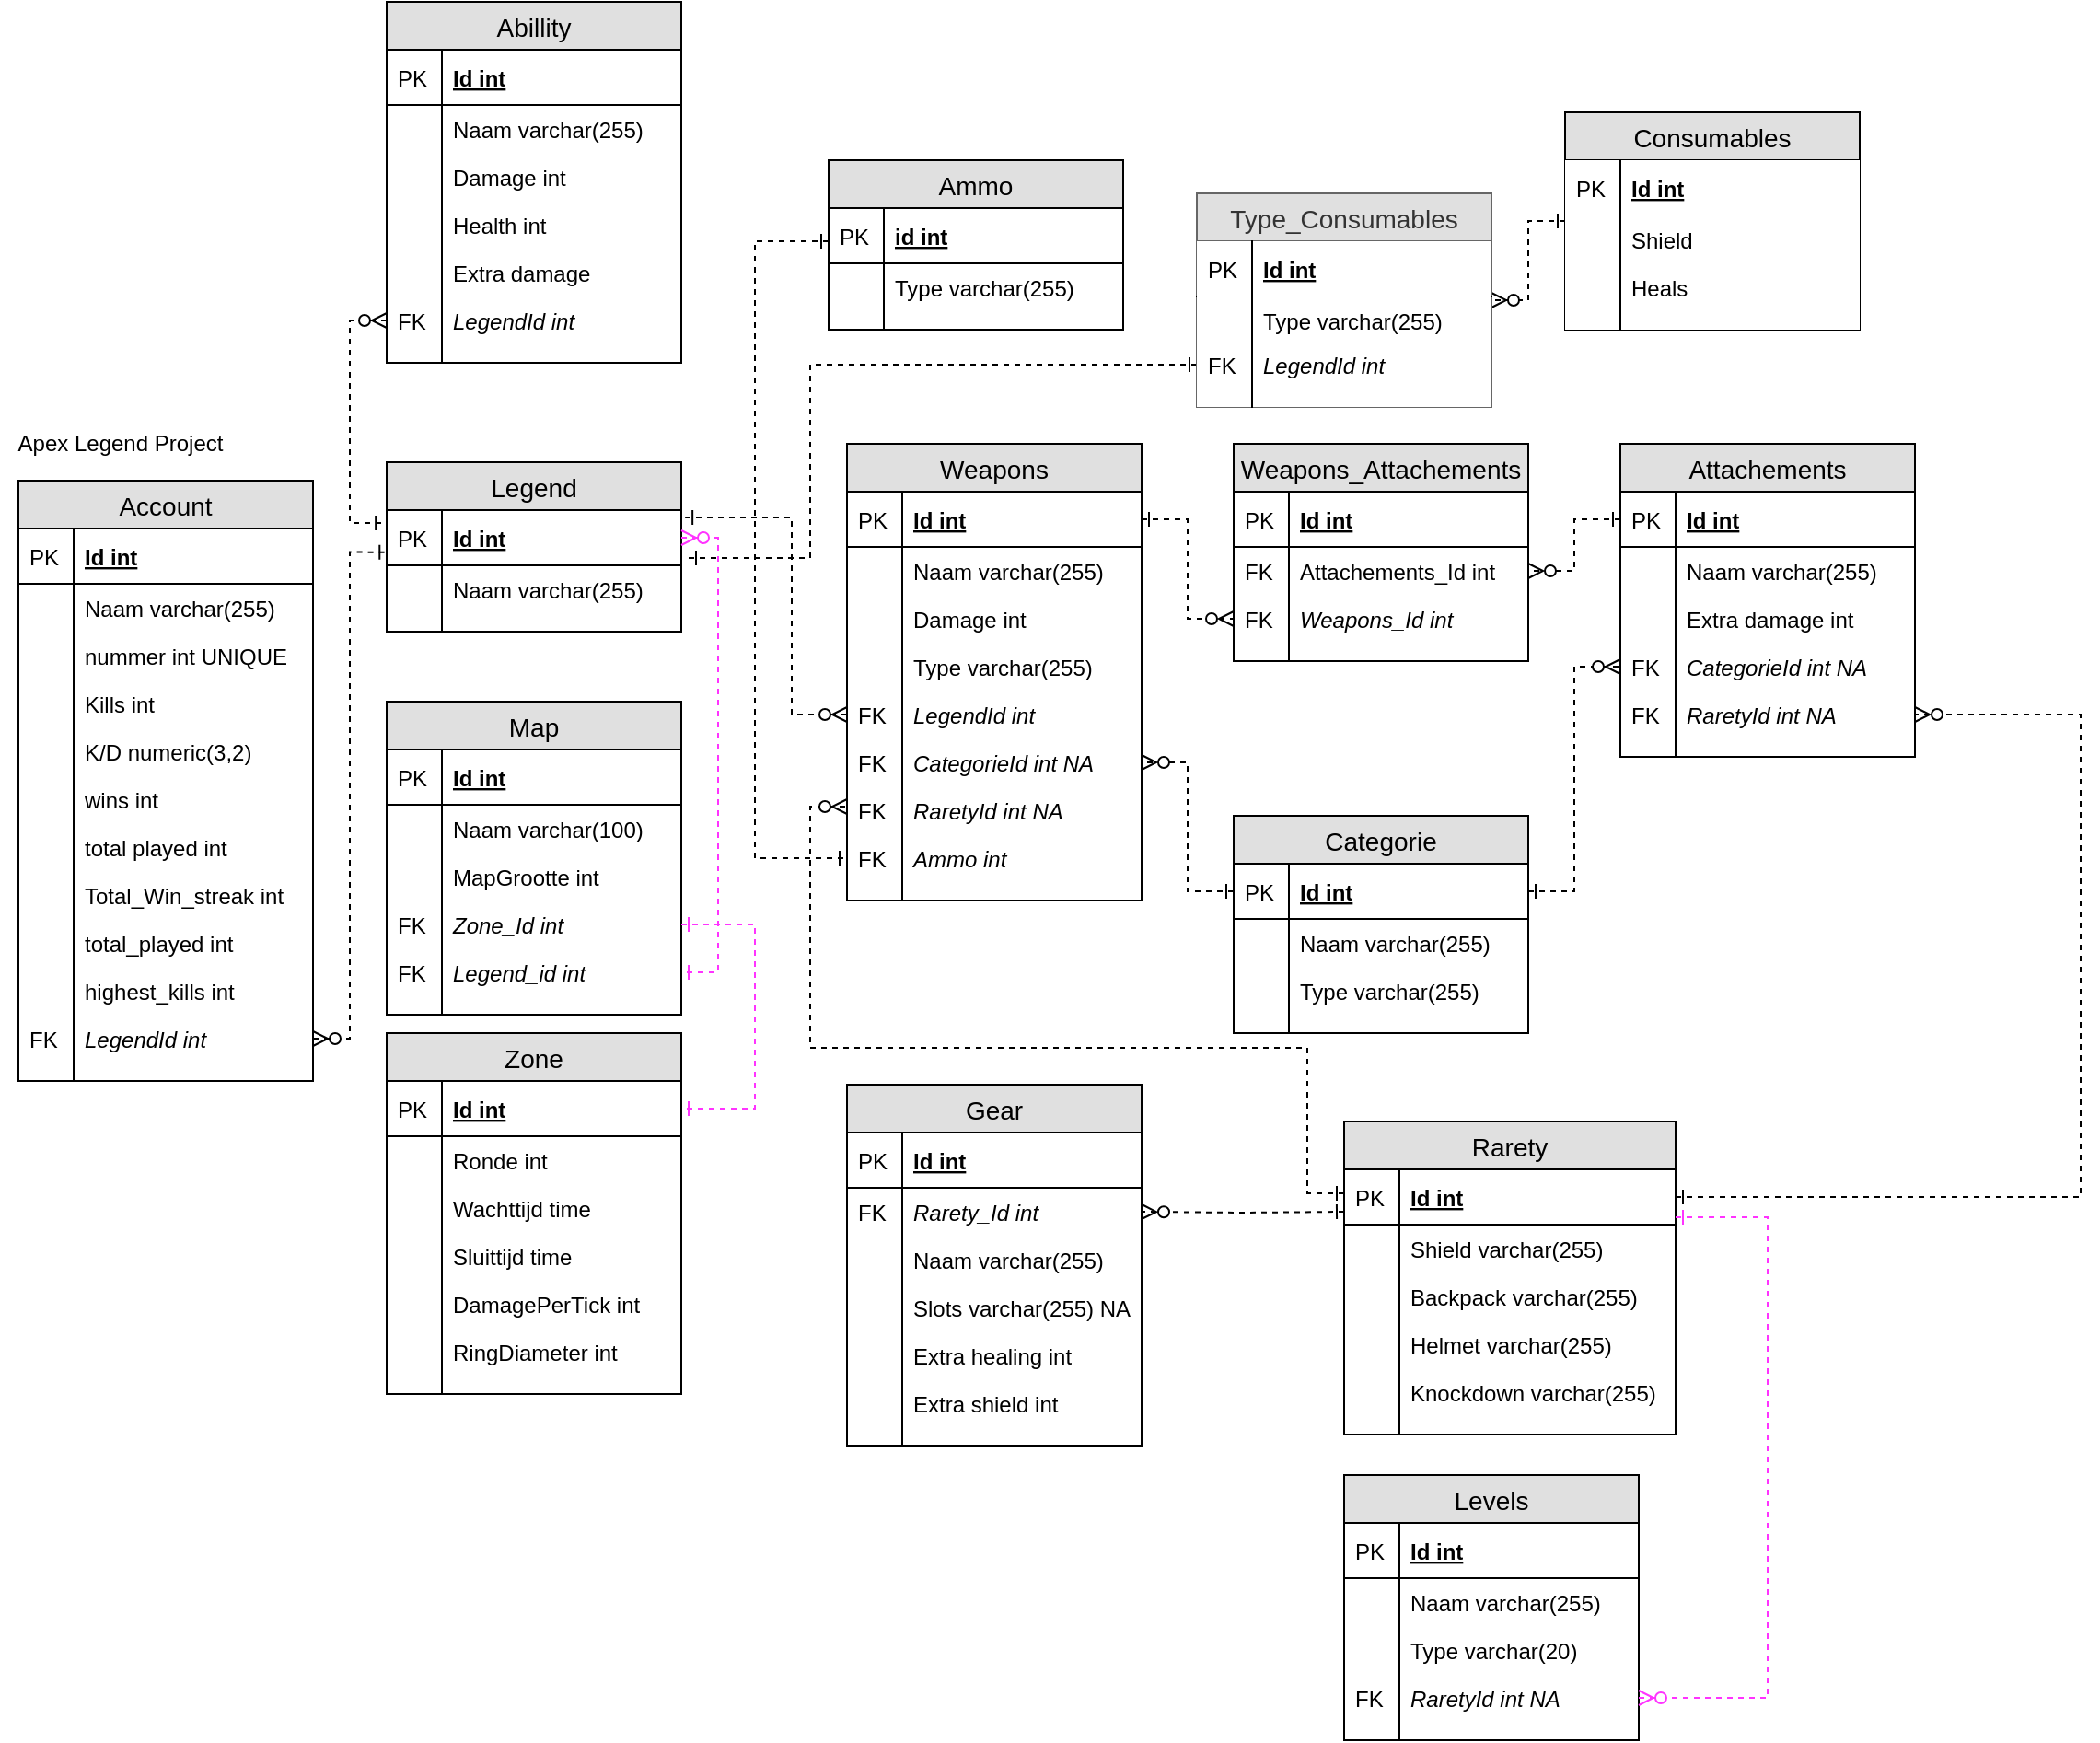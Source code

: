 <mxfile version="12.8.5" type="github">
  <diagram id="6MltNHvPeJX1AUO1l0Ut" name="Page-1">
    <mxGraphModel dx="1673" dy="1308" grid="1" gridSize="10" guides="1" tooltips="1" connect="1" arrows="1" fold="1" page="0" pageScale="1" pageWidth="4681" pageHeight="3300" background="none" math="0" shadow="0">
      <root>
        <mxCell id="0" />
        <mxCell id="1" parent="0" />
        <mxCell id="c4_97mStGb--5_vAVuXq-23" value="Apex Legend Project" style="text;html=1;align=center;verticalAlign=middle;resizable=0;points=[];autosize=1;" parent="1" vertex="1">
          <mxGeometry y="10" width="130" height="20" as="geometry" />
        </mxCell>
        <mxCell id="55jw7Uaf-giDHCPtGI0k-100" value="" style="edgeStyle=orthogonalEdgeStyle;rounded=0;orthogonalLoop=1;jettySize=auto;html=1;exitX=1;exitY=0.5;exitDx=0;exitDy=0;entryX=0.001;entryY=0.761;entryDx=0;entryDy=0;startArrow=ERzeroToMany;startFill=1;endArrow=ERone;endFill=0;dashed=1;entryPerimeter=0;" parent="1" source="55jw7Uaf-giDHCPtGI0k-73" target="55jw7Uaf-giDHCPtGI0k-2" edge="1">
          <mxGeometry relative="1" as="geometry">
            <mxPoint x="250" y="203" as="targetPoint" />
          </mxGeometry>
        </mxCell>
        <mxCell id="c4_97mStGb--5_vAVuXq-24" value="Account" style="swimlane;fontStyle=0;childLayout=stackLayout;horizontal=1;startSize=26;fillColor=#e0e0e0;horizontalStack=0;resizeParent=1;resizeParentMax=0;resizeLast=0;collapsible=1;marginBottom=0;swimlaneFillColor=#ffffff;align=center;fontSize=14;" parent="1" vertex="1">
          <mxGeometry x="10" y="40" width="160" height="326" as="geometry" />
        </mxCell>
        <mxCell id="c4_97mStGb--5_vAVuXq-25" value="Id int " style="shape=partialRectangle;top=0;left=0;right=0;bottom=1;align=left;verticalAlign=middle;fillColor=none;spacingLeft=34;spacingRight=4;overflow=hidden;rotatable=0;points=[[0,0.5],[1,0.5]];portConstraint=eastwest;dropTarget=0;fontStyle=5;fontSize=12;" parent="c4_97mStGb--5_vAVuXq-24" vertex="1">
          <mxGeometry y="26" width="160" height="30" as="geometry" />
        </mxCell>
        <mxCell id="c4_97mStGb--5_vAVuXq-26" value="PK" style="shape=partialRectangle;top=0;left=0;bottom=0;fillColor=none;align=left;verticalAlign=middle;spacingLeft=4;spacingRight=4;overflow=hidden;rotatable=0;points=[];portConstraint=eastwest;part=1;fontSize=12;" parent="c4_97mStGb--5_vAVuXq-25" vertex="1" connectable="0">
          <mxGeometry width="30" height="30" as="geometry" />
        </mxCell>
        <mxCell id="c4_97mStGb--5_vAVuXq-27" value="Naam varchar(255)" style="shape=partialRectangle;top=0;left=0;right=0;bottom=0;align=left;verticalAlign=top;fillColor=none;spacingLeft=34;spacingRight=4;overflow=hidden;rotatable=0;points=[[0,0.5],[1,0.5]];portConstraint=eastwest;dropTarget=0;fontSize=12;" parent="c4_97mStGb--5_vAVuXq-24" vertex="1">
          <mxGeometry y="56" width="160" height="26" as="geometry" />
        </mxCell>
        <mxCell id="c4_97mStGb--5_vAVuXq-28" value="" style="shape=partialRectangle;top=0;left=0;bottom=0;fillColor=none;align=left;verticalAlign=top;spacingLeft=4;spacingRight=4;overflow=hidden;rotatable=0;points=[];portConstraint=eastwest;part=1;fontSize=12;" parent="c4_97mStGb--5_vAVuXq-27" vertex="1" connectable="0">
          <mxGeometry width="30" height="26" as="geometry" />
        </mxCell>
        <mxCell id="c4_97mStGb--5_vAVuXq-29" value="nummer int UNIQUE" style="shape=partialRectangle;top=0;left=0;right=0;bottom=0;align=left;verticalAlign=top;fillColor=none;spacingLeft=34;spacingRight=4;overflow=hidden;rotatable=0;points=[[0,0.5],[1,0.5]];portConstraint=eastwest;dropTarget=0;fontSize=12;" parent="c4_97mStGb--5_vAVuXq-24" vertex="1">
          <mxGeometry y="82" width="160" height="26" as="geometry" />
        </mxCell>
        <mxCell id="c4_97mStGb--5_vAVuXq-30" value="" style="shape=partialRectangle;top=0;left=0;bottom=0;fillColor=none;align=left;verticalAlign=top;spacingLeft=4;spacingRight=4;overflow=hidden;rotatable=0;points=[];portConstraint=eastwest;part=1;fontSize=12;" parent="c4_97mStGb--5_vAVuXq-29" vertex="1" connectable="0">
          <mxGeometry width="30" height="26" as="geometry" />
        </mxCell>
        <mxCell id="c4_97mStGb--5_vAVuXq-35" value="Kills int" style="shape=partialRectangle;top=0;left=0;right=0;bottom=0;align=left;verticalAlign=top;fillColor=none;spacingLeft=34;spacingRight=4;overflow=hidden;rotatable=0;points=[[0,0.5],[1,0.5]];portConstraint=eastwest;dropTarget=0;fontSize=12;" parent="c4_97mStGb--5_vAVuXq-24" vertex="1">
          <mxGeometry y="108" width="160" height="26" as="geometry" />
        </mxCell>
        <mxCell id="c4_97mStGb--5_vAVuXq-36" value="" style="shape=partialRectangle;top=0;left=0;bottom=0;fillColor=none;align=left;verticalAlign=top;spacingLeft=4;spacingRight=4;overflow=hidden;rotatable=0;points=[];portConstraint=eastwest;part=1;fontSize=12;" parent="c4_97mStGb--5_vAVuXq-35" vertex="1" connectable="0">
          <mxGeometry width="30" height="26" as="geometry" />
        </mxCell>
        <mxCell id="c4_97mStGb--5_vAVuXq-37" value="K/D numeric(3,2)" style="shape=partialRectangle;top=0;left=0;right=0;bottom=0;align=left;verticalAlign=top;fillColor=none;spacingLeft=34;spacingRight=4;overflow=hidden;rotatable=0;points=[[0,0.5],[1,0.5]];portConstraint=eastwest;dropTarget=0;fontSize=12;" parent="c4_97mStGb--5_vAVuXq-24" vertex="1">
          <mxGeometry y="134" width="160" height="26" as="geometry" />
        </mxCell>
        <mxCell id="c4_97mStGb--5_vAVuXq-38" value="" style="shape=partialRectangle;top=0;left=0;bottom=0;fillColor=none;align=left;verticalAlign=top;spacingLeft=4;spacingRight=4;overflow=hidden;rotatable=0;points=[];portConstraint=eastwest;part=1;fontSize=12;" parent="c4_97mStGb--5_vAVuXq-37" vertex="1" connectable="0">
          <mxGeometry width="30" height="26" as="geometry" />
        </mxCell>
        <mxCell id="c4_97mStGb--5_vAVuXq-39" value="wins int" style="shape=partialRectangle;top=0;left=0;right=0;bottom=0;align=left;verticalAlign=top;fillColor=none;spacingLeft=34;spacingRight=4;overflow=hidden;rotatable=0;points=[[0,0.5],[1,0.5]];portConstraint=eastwest;dropTarget=0;fontSize=12;" parent="c4_97mStGb--5_vAVuXq-24" vertex="1">
          <mxGeometry y="160" width="160" height="26" as="geometry" />
        </mxCell>
        <mxCell id="c4_97mStGb--5_vAVuXq-40" value="" style="shape=partialRectangle;top=0;left=0;bottom=0;fillColor=none;align=left;verticalAlign=top;spacingLeft=4;spacingRight=4;overflow=hidden;rotatable=0;points=[];portConstraint=eastwest;part=1;fontSize=12;" parent="c4_97mStGb--5_vAVuXq-39" vertex="1" connectable="0">
          <mxGeometry width="30" height="26" as="geometry" />
        </mxCell>
        <mxCell id="c4_97mStGb--5_vAVuXq-41" value="total played int" style="shape=partialRectangle;top=0;left=0;right=0;bottom=0;align=left;verticalAlign=top;fillColor=none;spacingLeft=34;spacingRight=4;overflow=hidden;rotatable=0;points=[[0,0.5],[1,0.5]];portConstraint=eastwest;dropTarget=0;fontSize=12;" parent="c4_97mStGb--5_vAVuXq-24" vertex="1">
          <mxGeometry y="186" width="160" height="26" as="geometry" />
        </mxCell>
        <mxCell id="c4_97mStGb--5_vAVuXq-42" value="" style="shape=partialRectangle;top=0;left=0;bottom=0;fillColor=none;align=left;verticalAlign=top;spacingLeft=4;spacingRight=4;overflow=hidden;rotatable=0;points=[];portConstraint=eastwest;part=1;fontSize=12;" parent="c4_97mStGb--5_vAVuXq-41" vertex="1" connectable="0">
          <mxGeometry width="30" height="26" as="geometry" />
        </mxCell>
        <mxCell id="c4_97mStGb--5_vAVuXq-43" value="Total_Win_streak int" style="shape=partialRectangle;top=0;left=0;right=0;bottom=0;align=left;verticalAlign=top;fillColor=none;spacingLeft=34;spacingRight=4;overflow=hidden;rotatable=0;points=[[0,0.5],[1,0.5]];portConstraint=eastwest;dropTarget=0;fontSize=12;" parent="c4_97mStGb--5_vAVuXq-24" vertex="1">
          <mxGeometry y="212" width="160" height="26" as="geometry" />
        </mxCell>
        <mxCell id="c4_97mStGb--5_vAVuXq-44" value="" style="shape=partialRectangle;top=0;left=0;bottom=0;fillColor=none;align=left;verticalAlign=top;spacingLeft=4;spacingRight=4;overflow=hidden;rotatable=0;points=[];portConstraint=eastwest;part=1;fontSize=12;" parent="c4_97mStGb--5_vAVuXq-43" vertex="1" connectable="0">
          <mxGeometry width="30" height="26" as="geometry" />
        </mxCell>
        <mxCell id="c4_97mStGb--5_vAVuXq-45" value="total_played int" style="shape=partialRectangle;top=0;left=0;right=0;bottom=0;align=left;verticalAlign=top;fillColor=none;spacingLeft=34;spacingRight=4;overflow=hidden;rotatable=0;points=[[0,0.5],[1,0.5]];portConstraint=eastwest;dropTarget=0;fontSize=12;" parent="c4_97mStGb--5_vAVuXq-24" vertex="1">
          <mxGeometry y="238" width="160" height="26" as="geometry" />
        </mxCell>
        <mxCell id="c4_97mStGb--5_vAVuXq-46" value="" style="shape=partialRectangle;top=0;left=0;bottom=0;fillColor=none;align=left;verticalAlign=top;spacingLeft=4;spacingRight=4;overflow=hidden;rotatable=0;points=[];portConstraint=eastwest;part=1;fontSize=12;" parent="c4_97mStGb--5_vAVuXq-45" vertex="1" connectable="0">
          <mxGeometry width="30" height="26" as="geometry" />
        </mxCell>
        <mxCell id="c4_97mStGb--5_vAVuXq-47" value="highest_kills int" style="shape=partialRectangle;top=0;left=0;right=0;bottom=0;align=left;verticalAlign=top;fillColor=none;spacingLeft=34;spacingRight=4;overflow=hidden;rotatable=0;points=[[0,0.5],[1,0.5]];portConstraint=eastwest;dropTarget=0;fontSize=12;" parent="c4_97mStGb--5_vAVuXq-24" vertex="1">
          <mxGeometry y="264" width="160" height="26" as="geometry" />
        </mxCell>
        <mxCell id="c4_97mStGb--5_vAVuXq-48" value="" style="shape=partialRectangle;top=0;left=0;bottom=0;fillColor=none;align=left;verticalAlign=top;spacingLeft=4;spacingRight=4;overflow=hidden;rotatable=0;points=[];portConstraint=eastwest;part=1;fontSize=12;" parent="c4_97mStGb--5_vAVuXq-47" vertex="1" connectable="0">
          <mxGeometry width="30" height="26" as="geometry" />
        </mxCell>
        <mxCell id="55jw7Uaf-giDHCPtGI0k-73" value="LegendId int" style="shape=partialRectangle;top=0;left=0;right=0;bottom=0;align=left;verticalAlign=top;fillColor=none;spacingLeft=34;spacingRight=4;overflow=hidden;rotatable=0;points=[[0,0.5],[1,0.5]];portConstraint=eastwest;dropTarget=0;fontSize=12;fontStyle=2" parent="c4_97mStGb--5_vAVuXq-24" vertex="1">
          <mxGeometry y="290" width="160" height="26" as="geometry" />
        </mxCell>
        <mxCell id="55jw7Uaf-giDHCPtGI0k-74" value="FK" style="shape=partialRectangle;top=0;left=0;bottom=0;fillColor=none;align=left;verticalAlign=top;spacingLeft=4;spacingRight=4;overflow=hidden;rotatable=0;points=[];portConstraint=eastwest;part=1;fontSize=12;" parent="55jw7Uaf-giDHCPtGI0k-73" vertex="1" connectable="0">
          <mxGeometry width="30" height="26" as="geometry" />
        </mxCell>
        <mxCell id="c4_97mStGb--5_vAVuXq-33" value="" style="shape=partialRectangle;top=0;left=0;right=0;bottom=0;align=left;verticalAlign=top;fillColor=none;spacingLeft=34;spacingRight=4;overflow=hidden;rotatable=0;points=[[0,0.5],[1,0.5]];portConstraint=eastwest;dropTarget=0;fontSize=12;" parent="c4_97mStGb--5_vAVuXq-24" vertex="1">
          <mxGeometry y="316" width="160" height="10" as="geometry" />
        </mxCell>
        <mxCell id="c4_97mStGb--5_vAVuXq-34" value="" style="shape=partialRectangle;top=0;left=0;bottom=0;fillColor=none;align=left;verticalAlign=top;spacingLeft=4;spacingRight=4;overflow=hidden;rotatable=0;points=[];portConstraint=eastwest;part=1;fontSize=12;" parent="c4_97mStGb--5_vAVuXq-33" vertex="1" connectable="0">
          <mxGeometry width="30" height="10" as="geometry" />
        </mxCell>
        <mxCell id="55jw7Uaf-giDHCPtGI0k-102" value="Rarety" style="swimlane;fontStyle=0;childLayout=stackLayout;horizontal=1;startSize=26;fillColor=#e0e0e0;horizontalStack=0;resizeParent=1;resizeParentMax=0;resizeLast=0;collapsible=1;marginBottom=0;swimlaneFillColor=#ffffff;align=center;fontSize=14;" parent="1" vertex="1">
          <mxGeometry x="730" y="388" width="180" height="170" as="geometry" />
        </mxCell>
        <mxCell id="55jw7Uaf-giDHCPtGI0k-103" value="Id int " style="shape=partialRectangle;top=0;left=0;right=0;bottom=1;align=left;verticalAlign=middle;fillColor=none;spacingLeft=34;spacingRight=4;overflow=hidden;rotatable=0;points=[[0,0.5],[1,0.5]];portConstraint=eastwest;dropTarget=0;fontStyle=5;fontSize=12;" parent="55jw7Uaf-giDHCPtGI0k-102" vertex="1">
          <mxGeometry y="26" width="180" height="30" as="geometry" />
        </mxCell>
        <mxCell id="55jw7Uaf-giDHCPtGI0k-104" value="PK" style="shape=partialRectangle;top=0;left=0;bottom=0;fillColor=none;align=left;verticalAlign=middle;spacingLeft=4;spacingRight=4;overflow=hidden;rotatable=0;points=[];portConstraint=eastwest;part=1;fontSize=12;" parent="55jw7Uaf-giDHCPtGI0k-103" vertex="1" connectable="0">
          <mxGeometry width="30" height="30" as="geometry" />
        </mxCell>
        <mxCell id="55jw7Uaf-giDHCPtGI0k-107" value="Shield varchar(255)" style="shape=partialRectangle;top=0;left=0;right=0;bottom=0;align=left;verticalAlign=top;fillColor=none;spacingLeft=34;spacingRight=4;overflow=hidden;rotatable=0;points=[[0,0.5],[1,0.5]];portConstraint=eastwest;dropTarget=0;fontSize=12;" parent="55jw7Uaf-giDHCPtGI0k-102" vertex="1">
          <mxGeometry y="56" width="180" height="26" as="geometry" />
        </mxCell>
        <mxCell id="55jw7Uaf-giDHCPtGI0k-108" value="" style="shape=partialRectangle;top=0;left=0;bottom=0;fillColor=none;align=left;verticalAlign=top;spacingLeft=4;spacingRight=4;overflow=hidden;rotatable=0;points=[];portConstraint=eastwest;part=1;fontSize=12;" parent="55jw7Uaf-giDHCPtGI0k-107" vertex="1" connectable="0">
          <mxGeometry width="30" height="26" as="geometry" />
        </mxCell>
        <mxCell id="55jw7Uaf-giDHCPtGI0k-109" value="Backpack varchar(255)" style="shape=partialRectangle;top=0;left=0;right=0;bottom=0;align=left;verticalAlign=top;fillColor=none;spacingLeft=34;spacingRight=4;overflow=hidden;rotatable=0;points=[[0,0.5],[1,0.5]];portConstraint=eastwest;dropTarget=0;fontSize=12;" parent="55jw7Uaf-giDHCPtGI0k-102" vertex="1">
          <mxGeometry y="82" width="180" height="26" as="geometry" />
        </mxCell>
        <mxCell id="55jw7Uaf-giDHCPtGI0k-110" value="" style="shape=partialRectangle;top=0;left=0;bottom=0;fillColor=none;align=left;verticalAlign=top;spacingLeft=4;spacingRight=4;overflow=hidden;rotatable=0;points=[];portConstraint=eastwest;part=1;fontSize=12;" parent="55jw7Uaf-giDHCPtGI0k-109" vertex="1" connectable="0">
          <mxGeometry width="30" height="26" as="geometry" />
        </mxCell>
        <mxCell id="55jw7Uaf-giDHCPtGI0k-111" value="Helmet varchar(255)" style="shape=partialRectangle;top=0;left=0;right=0;bottom=0;align=left;verticalAlign=top;fillColor=none;spacingLeft=34;spacingRight=4;overflow=hidden;rotatable=0;points=[[0,0.5],[1,0.5]];portConstraint=eastwest;dropTarget=0;fontSize=12;" parent="55jw7Uaf-giDHCPtGI0k-102" vertex="1">
          <mxGeometry y="108" width="180" height="26" as="geometry" />
        </mxCell>
        <mxCell id="55jw7Uaf-giDHCPtGI0k-112" value="" style="shape=partialRectangle;top=0;left=0;bottom=0;fillColor=none;align=left;verticalAlign=top;spacingLeft=4;spacingRight=4;overflow=hidden;rotatable=0;points=[];portConstraint=eastwest;part=1;fontSize=12;" parent="55jw7Uaf-giDHCPtGI0k-111" vertex="1" connectable="0">
          <mxGeometry width="30" height="26" as="geometry" />
        </mxCell>
        <mxCell id="55jw7Uaf-giDHCPtGI0k-113" value="Knockdown varchar(255)" style="shape=partialRectangle;top=0;left=0;right=0;bottom=0;align=left;verticalAlign=top;fillColor=none;spacingLeft=34;spacingRight=4;overflow=hidden;rotatable=0;points=[[0,0.5],[1,0.5]];portConstraint=eastwest;dropTarget=0;fontSize=12;" parent="55jw7Uaf-giDHCPtGI0k-102" vertex="1">
          <mxGeometry y="134" width="180" height="26" as="geometry" />
        </mxCell>
        <mxCell id="55jw7Uaf-giDHCPtGI0k-114" value="" style="shape=partialRectangle;top=0;left=0;bottom=0;fillColor=none;align=left;verticalAlign=top;spacingLeft=4;spacingRight=4;overflow=hidden;rotatable=0;points=[];portConstraint=eastwest;part=1;fontSize=12;" parent="55jw7Uaf-giDHCPtGI0k-113" vertex="1" connectable="0">
          <mxGeometry width="30" height="26" as="geometry" />
        </mxCell>
        <mxCell id="55jw7Uaf-giDHCPtGI0k-125" value="" style="shape=partialRectangle;top=0;left=0;right=0;bottom=0;align=left;verticalAlign=top;fillColor=none;spacingLeft=34;spacingRight=4;overflow=hidden;rotatable=0;points=[[0,0.5],[1,0.5]];portConstraint=eastwest;dropTarget=0;fontSize=12;" parent="55jw7Uaf-giDHCPtGI0k-102" vertex="1">
          <mxGeometry y="160" width="180" height="10" as="geometry" />
        </mxCell>
        <mxCell id="55jw7Uaf-giDHCPtGI0k-126" value="" style="shape=partialRectangle;top=0;left=0;bottom=0;fillColor=none;align=left;verticalAlign=top;spacingLeft=4;spacingRight=4;overflow=hidden;rotatable=0;points=[];portConstraint=eastwest;part=1;fontSize=12;" parent="55jw7Uaf-giDHCPtGI0k-125" vertex="1" connectable="0">
          <mxGeometry width="30" height="10" as="geometry" />
        </mxCell>
        <mxCell id="55jw7Uaf-giDHCPtGI0k-1" value="Legend" style="swimlane;fontStyle=0;childLayout=stackLayout;horizontal=1;startSize=26;fillColor=#e0e0e0;horizontalStack=0;resizeParent=1;resizeParentMax=0;resizeLast=0;collapsible=1;marginBottom=0;swimlaneFillColor=#ffffff;align=center;fontSize=14;" parent="1" vertex="1">
          <mxGeometry x="210" y="30" width="160" height="92" as="geometry" />
        </mxCell>
        <mxCell id="55jw7Uaf-giDHCPtGI0k-2" value="Id int " style="shape=partialRectangle;top=0;left=0;right=0;bottom=1;align=left;verticalAlign=middle;fillColor=none;spacingLeft=34;spacingRight=4;overflow=hidden;rotatable=0;points=[[0,0.5],[1,0.5]];portConstraint=eastwest;dropTarget=0;fontStyle=5;fontSize=12;" parent="55jw7Uaf-giDHCPtGI0k-1" vertex="1">
          <mxGeometry y="26" width="160" height="30" as="geometry" />
        </mxCell>
        <mxCell id="55jw7Uaf-giDHCPtGI0k-3" value="PK" style="shape=partialRectangle;top=0;left=0;bottom=0;fillColor=none;align=left;verticalAlign=middle;spacingLeft=4;spacingRight=4;overflow=hidden;rotatable=0;points=[];portConstraint=eastwest;part=1;fontSize=12;" parent="55jw7Uaf-giDHCPtGI0k-2" vertex="1" connectable="0">
          <mxGeometry width="30" height="30" as="geometry" />
        </mxCell>
        <mxCell id="55jw7Uaf-giDHCPtGI0k-4" value="Naam varchar(255)" style="shape=partialRectangle;top=0;left=0;right=0;bottom=0;align=left;verticalAlign=top;fillColor=none;spacingLeft=34;spacingRight=4;overflow=hidden;rotatable=0;points=[[0,0.5],[1,0.5]];portConstraint=eastwest;dropTarget=0;fontSize=12;" parent="55jw7Uaf-giDHCPtGI0k-1" vertex="1">
          <mxGeometry y="56" width="160" height="26" as="geometry" />
        </mxCell>
        <mxCell id="55jw7Uaf-giDHCPtGI0k-5" value="" style="shape=partialRectangle;top=0;left=0;bottom=0;fillColor=none;align=left;verticalAlign=top;spacingLeft=4;spacingRight=4;overflow=hidden;rotatable=0;points=[];portConstraint=eastwest;part=1;fontSize=12;" parent="55jw7Uaf-giDHCPtGI0k-4" vertex="1" connectable="0">
          <mxGeometry width="30" height="26" as="geometry" />
        </mxCell>
        <mxCell id="55jw7Uaf-giDHCPtGI0k-22" value="" style="shape=partialRectangle;top=0;left=0;right=0;bottom=0;align=left;verticalAlign=top;fillColor=none;spacingLeft=34;spacingRight=4;overflow=hidden;rotatable=0;points=[[0,0.5],[1,0.5]];portConstraint=eastwest;dropTarget=0;fontSize=12;" parent="55jw7Uaf-giDHCPtGI0k-1" vertex="1">
          <mxGeometry y="82" width="160" height="10" as="geometry" />
        </mxCell>
        <mxCell id="55jw7Uaf-giDHCPtGI0k-23" value="" style="shape=partialRectangle;top=0;left=0;bottom=0;fillColor=none;align=left;verticalAlign=top;spacingLeft=4;spacingRight=4;overflow=hidden;rotatable=0;points=[];portConstraint=eastwest;part=1;fontSize=12;" parent="55jw7Uaf-giDHCPtGI0k-22" vertex="1" connectable="0">
          <mxGeometry width="30" height="10" as="geometry" />
        </mxCell>
        <mxCell id="55jw7Uaf-giDHCPtGI0k-155" value="" style="edgeStyle=orthogonalEdgeStyle;rounded=0;orthogonalLoop=1;jettySize=auto;html=1;dashed=1;startArrow=ERzeroToMany;startFill=1;endArrow=ERone;endFill=0;entryX=1.013;entryY=0.133;entryDx=0;entryDy=0;exitX=0;exitY=0.5;exitDx=0;exitDy=0;entryPerimeter=0;" parent="1" source="55jw7Uaf-giDHCPtGI0k-140" target="55jw7Uaf-giDHCPtGI0k-2" edge="1">
          <mxGeometry relative="1" as="geometry">
            <mxPoint x="380" y="115" as="targetPoint" />
            <Array as="points">
              <mxPoint x="430" y="167" />
              <mxPoint x="430" y="60" />
            </Array>
          </mxGeometry>
        </mxCell>
        <mxCell id="55jw7Uaf-giDHCPtGI0k-127" value="Weapons" style="swimlane;fontStyle=0;childLayout=stackLayout;horizontal=1;startSize=26;fillColor=#e0e0e0;horizontalStack=0;resizeParent=1;resizeParentMax=0;resizeLast=0;collapsible=1;marginBottom=0;swimlaneFillColor=#ffffff;align=center;fontSize=14;" parent="1" vertex="1">
          <mxGeometry x="460" y="20" width="160" height="248" as="geometry" />
        </mxCell>
        <mxCell id="55jw7Uaf-giDHCPtGI0k-128" value="Id int " style="shape=partialRectangle;top=0;left=0;right=0;bottom=1;align=left;verticalAlign=middle;fillColor=none;spacingLeft=34;spacingRight=4;overflow=hidden;rotatable=0;points=[[0,0.5],[1,0.5]];portConstraint=eastwest;dropTarget=0;fontStyle=5;fontSize=12;" parent="55jw7Uaf-giDHCPtGI0k-127" vertex="1">
          <mxGeometry y="26" width="160" height="30" as="geometry" />
        </mxCell>
        <mxCell id="55jw7Uaf-giDHCPtGI0k-129" value="PK" style="shape=partialRectangle;top=0;left=0;bottom=0;fillColor=none;align=left;verticalAlign=middle;spacingLeft=4;spacingRight=4;overflow=hidden;rotatable=0;points=[];portConstraint=eastwest;part=1;fontSize=12;" parent="55jw7Uaf-giDHCPtGI0k-128" vertex="1" connectable="0">
          <mxGeometry width="30" height="30" as="geometry" />
        </mxCell>
        <mxCell id="55jw7Uaf-giDHCPtGI0k-130" value="Naam varchar(255)" style="shape=partialRectangle;top=0;left=0;right=0;bottom=0;align=left;verticalAlign=top;fillColor=none;spacingLeft=34;spacingRight=4;overflow=hidden;rotatable=0;points=[[0,0.5],[1,0.5]];portConstraint=eastwest;dropTarget=0;fontSize=12;" parent="55jw7Uaf-giDHCPtGI0k-127" vertex="1">
          <mxGeometry y="56" width="160" height="26" as="geometry" />
        </mxCell>
        <mxCell id="55jw7Uaf-giDHCPtGI0k-131" value="" style="shape=partialRectangle;top=0;left=0;bottom=0;fillColor=none;align=left;verticalAlign=top;spacingLeft=4;spacingRight=4;overflow=hidden;rotatable=0;points=[];portConstraint=eastwest;part=1;fontSize=12;" parent="55jw7Uaf-giDHCPtGI0k-130" vertex="1" connectable="0">
          <mxGeometry width="30" height="26" as="geometry" />
        </mxCell>
        <mxCell id="55jw7Uaf-giDHCPtGI0k-132" value="Damage int " style="shape=partialRectangle;top=0;left=0;right=0;bottom=0;align=left;verticalAlign=top;fillColor=none;spacingLeft=34;spacingRight=4;overflow=hidden;rotatable=0;points=[[0,0.5],[1,0.5]];portConstraint=eastwest;dropTarget=0;fontSize=12;" parent="55jw7Uaf-giDHCPtGI0k-127" vertex="1">
          <mxGeometry y="82" width="160" height="26" as="geometry" />
        </mxCell>
        <mxCell id="55jw7Uaf-giDHCPtGI0k-133" value="" style="shape=partialRectangle;top=0;left=0;bottom=0;fillColor=none;align=left;verticalAlign=top;spacingLeft=4;spacingRight=4;overflow=hidden;rotatable=0;points=[];portConstraint=eastwest;part=1;fontSize=12;" parent="55jw7Uaf-giDHCPtGI0k-132" vertex="1" connectable="0">
          <mxGeometry width="30" height="26" as="geometry" />
        </mxCell>
        <mxCell id="55jw7Uaf-giDHCPtGI0k-134" value="Type varchar(255)" style="shape=partialRectangle;top=0;left=0;right=0;bottom=0;align=left;verticalAlign=top;fillColor=none;spacingLeft=34;spacingRight=4;overflow=hidden;rotatable=0;points=[[0,0.5],[1,0.5]];portConstraint=eastwest;dropTarget=0;fontSize=12;" parent="55jw7Uaf-giDHCPtGI0k-127" vertex="1">
          <mxGeometry y="108" width="160" height="26" as="geometry" />
        </mxCell>
        <mxCell id="55jw7Uaf-giDHCPtGI0k-135" value="" style="shape=partialRectangle;top=0;left=0;bottom=0;fillColor=none;align=left;verticalAlign=top;spacingLeft=4;spacingRight=4;overflow=hidden;rotatable=0;points=[];portConstraint=eastwest;part=1;fontSize=12;" parent="55jw7Uaf-giDHCPtGI0k-134" vertex="1" connectable="0">
          <mxGeometry width="30" height="26" as="geometry" />
        </mxCell>
        <mxCell id="55jw7Uaf-giDHCPtGI0k-140" value="LegendId int" style="shape=partialRectangle;top=0;left=0;right=0;bottom=0;align=left;verticalAlign=top;fillColor=none;spacingLeft=34;spacingRight=4;overflow=hidden;rotatable=0;points=[[0,0.5],[1,0.5]];portConstraint=eastwest;dropTarget=0;fontSize=12;fontStyle=2" parent="55jw7Uaf-giDHCPtGI0k-127" vertex="1">
          <mxGeometry y="134" width="160" height="26" as="geometry" />
        </mxCell>
        <mxCell id="55jw7Uaf-giDHCPtGI0k-141" value="FK" style="shape=partialRectangle;top=0;left=0;bottom=0;fillColor=none;align=left;verticalAlign=top;spacingLeft=4;spacingRight=4;overflow=hidden;rotatable=0;points=[];portConstraint=eastwest;part=1;fontSize=12;" parent="55jw7Uaf-giDHCPtGI0k-140" vertex="1" connectable="0">
          <mxGeometry width="30" height="26" as="geometry" />
        </mxCell>
        <mxCell id="55jw7Uaf-giDHCPtGI0k-193" value="CategorieId int NA" style="shape=partialRectangle;top=0;left=0;right=0;bottom=0;align=left;verticalAlign=top;fillColor=none;spacingLeft=34;spacingRight=4;overflow=hidden;rotatable=0;points=[[0,0.5],[1,0.5]];portConstraint=eastwest;dropTarget=0;fontSize=12;fontStyle=2" parent="55jw7Uaf-giDHCPtGI0k-127" vertex="1">
          <mxGeometry y="160" width="160" height="26" as="geometry" />
        </mxCell>
        <mxCell id="55jw7Uaf-giDHCPtGI0k-194" value="FK" style="shape=partialRectangle;top=0;left=0;bottom=0;fillColor=none;align=left;verticalAlign=top;spacingLeft=4;spacingRight=4;overflow=hidden;rotatable=0;points=[];portConstraint=eastwest;part=1;fontSize=12;" parent="55jw7Uaf-giDHCPtGI0k-193" vertex="1" connectable="0">
          <mxGeometry width="30" height="26" as="geometry" />
        </mxCell>
        <mxCell id="55jw7Uaf-giDHCPtGI0k-195" value="RaretyId int NA" style="shape=partialRectangle;top=0;left=0;right=0;bottom=0;align=left;verticalAlign=top;fillColor=none;spacingLeft=34;spacingRight=4;overflow=hidden;rotatable=0;points=[[0,0.5],[1,0.5]];portConstraint=eastwest;dropTarget=0;fontSize=12;fontStyle=2" parent="55jw7Uaf-giDHCPtGI0k-127" vertex="1">
          <mxGeometry y="186" width="160" height="26" as="geometry" />
        </mxCell>
        <mxCell id="55jw7Uaf-giDHCPtGI0k-196" value="FK" style="shape=partialRectangle;top=0;left=0;bottom=0;fillColor=none;align=left;verticalAlign=top;spacingLeft=4;spacingRight=4;overflow=hidden;rotatable=0;points=[];portConstraint=eastwest;part=1;fontSize=12;" parent="55jw7Uaf-giDHCPtGI0k-195" vertex="1" connectable="0">
          <mxGeometry width="30" height="26" as="geometry" />
        </mxCell>
        <mxCell id="-TS-WTf0V6HC23Xym_2m-50" value="Ammo int " style="shape=partialRectangle;top=0;left=0;right=0;bottom=0;align=left;verticalAlign=top;fillColor=none;spacingLeft=34;spacingRight=4;overflow=hidden;rotatable=0;points=[[0,0.5],[1,0.5]];portConstraint=eastwest;dropTarget=0;fontSize=12;fontStyle=2" vertex="1" parent="55jw7Uaf-giDHCPtGI0k-127">
          <mxGeometry y="212" width="160" height="26" as="geometry" />
        </mxCell>
        <mxCell id="-TS-WTf0V6HC23Xym_2m-51" value="FK" style="shape=partialRectangle;top=0;left=0;bottom=0;fillColor=none;align=left;verticalAlign=top;spacingLeft=4;spacingRight=4;overflow=hidden;rotatable=0;points=[];portConstraint=eastwest;part=1;fontSize=12;" vertex="1" connectable="0" parent="-TS-WTf0V6HC23Xym_2m-50">
          <mxGeometry width="30" height="26" as="geometry" />
        </mxCell>
        <mxCell id="55jw7Uaf-giDHCPtGI0k-136" value="" style="shape=partialRectangle;top=0;left=0;right=0;bottom=0;align=left;verticalAlign=top;fillColor=none;spacingLeft=34;spacingRight=4;overflow=hidden;rotatable=0;points=[[0,0.5],[1,0.5]];portConstraint=eastwest;dropTarget=0;fontSize=12;" parent="55jw7Uaf-giDHCPtGI0k-127" vertex="1">
          <mxGeometry y="238" width="160" height="10" as="geometry" />
        </mxCell>
        <mxCell id="55jw7Uaf-giDHCPtGI0k-137" value="" style="shape=partialRectangle;top=0;left=0;bottom=0;fillColor=none;align=left;verticalAlign=top;spacingLeft=4;spacingRight=4;overflow=hidden;rotatable=0;points=[];portConstraint=eastwest;part=1;fontSize=12;" parent="55jw7Uaf-giDHCPtGI0k-136" vertex="1" connectable="0">
          <mxGeometry width="30" height="10" as="geometry" />
        </mxCell>
        <mxCell id="55jw7Uaf-giDHCPtGI0k-197" value="Attachements" style="swimlane;fontStyle=0;childLayout=stackLayout;horizontal=1;startSize=26;fillColor=#e0e0e0;horizontalStack=0;resizeParent=1;resizeParentMax=0;resizeLast=0;collapsible=1;marginBottom=0;swimlaneFillColor=#ffffff;align=center;fontSize=14;" parent="1" vertex="1">
          <mxGeometry x="880" y="20" width="160" height="170" as="geometry" />
        </mxCell>
        <mxCell id="55jw7Uaf-giDHCPtGI0k-198" value="Id int " style="shape=partialRectangle;top=0;left=0;right=0;bottom=1;align=left;verticalAlign=middle;fillColor=none;spacingLeft=34;spacingRight=4;overflow=hidden;rotatable=0;points=[[0,0.5],[1,0.5]];portConstraint=eastwest;dropTarget=0;fontStyle=5;fontSize=12;" parent="55jw7Uaf-giDHCPtGI0k-197" vertex="1">
          <mxGeometry y="26" width="160" height="30" as="geometry" />
        </mxCell>
        <mxCell id="55jw7Uaf-giDHCPtGI0k-199" value="PK" style="shape=partialRectangle;top=0;left=0;bottom=0;fillColor=none;align=left;verticalAlign=middle;spacingLeft=4;spacingRight=4;overflow=hidden;rotatable=0;points=[];portConstraint=eastwest;part=1;fontSize=12;" parent="55jw7Uaf-giDHCPtGI0k-198" vertex="1" connectable="0">
          <mxGeometry width="30" height="30" as="geometry" />
        </mxCell>
        <mxCell id="55jw7Uaf-giDHCPtGI0k-200" value="Naam varchar(255)" style="shape=partialRectangle;top=0;left=0;right=0;bottom=0;align=left;verticalAlign=top;fillColor=none;spacingLeft=34;spacingRight=4;overflow=hidden;rotatable=0;points=[[0,0.5],[1,0.5]];portConstraint=eastwest;dropTarget=0;fontSize=12;" parent="55jw7Uaf-giDHCPtGI0k-197" vertex="1">
          <mxGeometry y="56" width="160" height="26" as="geometry" />
        </mxCell>
        <mxCell id="55jw7Uaf-giDHCPtGI0k-201" value="" style="shape=partialRectangle;top=0;left=0;bottom=0;fillColor=none;align=left;verticalAlign=top;spacingLeft=4;spacingRight=4;overflow=hidden;rotatable=0;points=[];portConstraint=eastwest;part=1;fontSize=12;" parent="55jw7Uaf-giDHCPtGI0k-200" vertex="1" connectable="0">
          <mxGeometry width="30" height="26" as="geometry" />
        </mxCell>
        <mxCell id="55jw7Uaf-giDHCPtGI0k-202" value="Extra damage int " style="shape=partialRectangle;top=0;left=0;right=0;bottom=0;align=left;verticalAlign=top;fillColor=none;spacingLeft=34;spacingRight=4;overflow=hidden;rotatable=0;points=[[0,0.5],[1,0.5]];portConstraint=eastwest;dropTarget=0;fontSize=12;" parent="55jw7Uaf-giDHCPtGI0k-197" vertex="1">
          <mxGeometry y="82" width="160" height="26" as="geometry" />
        </mxCell>
        <mxCell id="55jw7Uaf-giDHCPtGI0k-203" value="" style="shape=partialRectangle;top=0;left=0;bottom=0;fillColor=none;align=left;verticalAlign=top;spacingLeft=4;spacingRight=4;overflow=hidden;rotatable=0;points=[];portConstraint=eastwest;part=1;fontSize=12;" parent="55jw7Uaf-giDHCPtGI0k-202" vertex="1" connectable="0">
          <mxGeometry width="30" height="26" as="geometry" />
        </mxCell>
        <mxCell id="55jw7Uaf-giDHCPtGI0k-208" value="CategorieId int NA" style="shape=partialRectangle;top=0;left=0;right=0;bottom=0;align=left;verticalAlign=top;fillColor=none;spacingLeft=34;spacingRight=4;overflow=hidden;rotatable=0;points=[[0,0.5],[1,0.5]];portConstraint=eastwest;dropTarget=0;fontSize=12;fontStyle=2" parent="55jw7Uaf-giDHCPtGI0k-197" vertex="1">
          <mxGeometry y="108" width="160" height="26" as="geometry" />
        </mxCell>
        <mxCell id="55jw7Uaf-giDHCPtGI0k-209" value="FK" style="shape=partialRectangle;top=0;left=0;bottom=0;fillColor=none;align=left;verticalAlign=top;spacingLeft=4;spacingRight=4;overflow=hidden;rotatable=0;points=[];portConstraint=eastwest;part=1;fontSize=12;" parent="55jw7Uaf-giDHCPtGI0k-208" vertex="1" connectable="0">
          <mxGeometry width="30" height="26" as="geometry" />
        </mxCell>
        <mxCell id="55jw7Uaf-giDHCPtGI0k-210" value="RaretyId int NA" style="shape=partialRectangle;top=0;left=0;right=0;bottom=0;align=left;verticalAlign=top;fillColor=none;spacingLeft=34;spacingRight=4;overflow=hidden;rotatable=0;points=[[0,0.5],[1,0.5]];portConstraint=eastwest;dropTarget=0;fontSize=12;fontStyle=2" parent="55jw7Uaf-giDHCPtGI0k-197" vertex="1">
          <mxGeometry y="134" width="160" height="26" as="geometry" />
        </mxCell>
        <mxCell id="55jw7Uaf-giDHCPtGI0k-211" value="FK" style="shape=partialRectangle;top=0;left=0;bottom=0;fillColor=none;align=left;verticalAlign=top;spacingLeft=4;spacingRight=4;overflow=hidden;rotatable=0;points=[];portConstraint=eastwest;part=1;fontSize=12;" parent="55jw7Uaf-giDHCPtGI0k-210" vertex="1" connectable="0">
          <mxGeometry width="30" height="26" as="geometry" />
        </mxCell>
        <mxCell id="55jw7Uaf-giDHCPtGI0k-212" value="" style="shape=partialRectangle;top=0;left=0;right=0;bottom=0;align=left;verticalAlign=top;fillColor=none;spacingLeft=34;spacingRight=4;overflow=hidden;rotatable=0;points=[[0,0.5],[1,0.5]];portConstraint=eastwest;dropTarget=0;fontSize=12;" parent="55jw7Uaf-giDHCPtGI0k-197" vertex="1">
          <mxGeometry y="160" width="160" height="10" as="geometry" />
        </mxCell>
        <mxCell id="55jw7Uaf-giDHCPtGI0k-213" value="" style="shape=partialRectangle;top=0;left=0;bottom=0;fillColor=none;align=left;verticalAlign=top;spacingLeft=4;spacingRight=4;overflow=hidden;rotatable=0;points=[];portConstraint=eastwest;part=1;fontSize=12;" parent="55jw7Uaf-giDHCPtGI0k-212" vertex="1" connectable="0">
          <mxGeometry width="30" height="10" as="geometry" />
        </mxCell>
        <mxCell id="55jw7Uaf-giDHCPtGI0k-214" value="Levels" style="swimlane;fontStyle=0;childLayout=stackLayout;horizontal=1;startSize=26;fillColor=#e0e0e0;horizontalStack=0;resizeParent=1;resizeParentMax=0;resizeLast=0;collapsible=1;marginBottom=0;swimlaneFillColor=#ffffff;align=center;fontSize=14;" parent="1" vertex="1">
          <mxGeometry x="730" y="580" width="160" height="144" as="geometry" />
        </mxCell>
        <mxCell id="55jw7Uaf-giDHCPtGI0k-215" value="Id int " style="shape=partialRectangle;top=0;left=0;right=0;bottom=1;align=left;verticalAlign=middle;fillColor=none;spacingLeft=34;spacingRight=4;overflow=hidden;rotatable=0;points=[[0,0.5],[1,0.5]];portConstraint=eastwest;dropTarget=0;fontStyle=5;fontSize=12;" parent="55jw7Uaf-giDHCPtGI0k-214" vertex="1">
          <mxGeometry y="26" width="160" height="30" as="geometry" />
        </mxCell>
        <mxCell id="55jw7Uaf-giDHCPtGI0k-216" value="PK" style="shape=partialRectangle;top=0;left=0;bottom=0;fillColor=none;align=left;verticalAlign=middle;spacingLeft=4;spacingRight=4;overflow=hidden;rotatable=0;points=[];portConstraint=eastwest;part=1;fontSize=12;" parent="55jw7Uaf-giDHCPtGI0k-215" vertex="1" connectable="0">
          <mxGeometry width="30" height="30" as="geometry" />
        </mxCell>
        <mxCell id="55jw7Uaf-giDHCPtGI0k-217" value="Naam varchar(255)" style="shape=partialRectangle;top=0;left=0;right=0;bottom=0;align=left;verticalAlign=top;fillColor=none;spacingLeft=34;spacingRight=4;overflow=hidden;rotatable=0;points=[[0,0.5],[1,0.5]];portConstraint=eastwest;dropTarget=0;fontSize=12;" parent="55jw7Uaf-giDHCPtGI0k-214" vertex="1">
          <mxGeometry y="56" width="160" height="26" as="geometry" />
        </mxCell>
        <mxCell id="55jw7Uaf-giDHCPtGI0k-218" value="" style="shape=partialRectangle;top=0;left=0;bottom=0;fillColor=none;align=left;verticalAlign=top;spacingLeft=4;spacingRight=4;overflow=hidden;rotatable=0;points=[];portConstraint=eastwest;part=1;fontSize=12;" parent="55jw7Uaf-giDHCPtGI0k-217" vertex="1" connectable="0">
          <mxGeometry width="30" height="26" as="geometry" />
        </mxCell>
        <mxCell id="55jw7Uaf-giDHCPtGI0k-277" value="Type varchar(20)" style="shape=partialRectangle;top=0;left=0;right=0;bottom=0;align=left;verticalAlign=top;fillColor=none;spacingLeft=34;spacingRight=4;overflow=hidden;rotatable=0;points=[[0,0.5],[1,0.5]];portConstraint=eastwest;dropTarget=0;fontSize=12;" parent="55jw7Uaf-giDHCPtGI0k-214" vertex="1">
          <mxGeometry y="82" width="160" height="26" as="geometry" />
        </mxCell>
        <mxCell id="55jw7Uaf-giDHCPtGI0k-278" value="" style="shape=partialRectangle;top=0;left=0;bottom=0;fillColor=none;align=left;verticalAlign=top;spacingLeft=4;spacingRight=4;overflow=hidden;rotatable=0;points=[];portConstraint=eastwest;part=1;fontSize=12;" parent="55jw7Uaf-giDHCPtGI0k-277" vertex="1" connectable="0">
          <mxGeometry width="30" height="26" as="geometry" />
        </mxCell>
        <mxCell id="55jw7Uaf-giDHCPtGI0k-223" value="RaretyId int NA" style="shape=partialRectangle;top=0;left=0;right=0;bottom=0;align=left;verticalAlign=top;fillColor=none;spacingLeft=34;spacingRight=4;overflow=hidden;rotatable=0;points=[[0,0.5],[1,0.5]];portConstraint=eastwest;dropTarget=0;fontSize=12;fontStyle=2" parent="55jw7Uaf-giDHCPtGI0k-214" vertex="1">
          <mxGeometry y="108" width="160" height="26" as="geometry" />
        </mxCell>
        <mxCell id="55jw7Uaf-giDHCPtGI0k-224" value="FK" style="shape=partialRectangle;top=0;left=0;bottom=0;fillColor=none;align=left;verticalAlign=top;spacingLeft=4;spacingRight=4;overflow=hidden;rotatable=0;points=[];portConstraint=eastwest;part=1;fontSize=12;" parent="55jw7Uaf-giDHCPtGI0k-223" vertex="1" connectable="0">
          <mxGeometry width="30" height="26" as="geometry" />
        </mxCell>
        <mxCell id="55jw7Uaf-giDHCPtGI0k-225" value="" style="shape=partialRectangle;top=0;left=0;right=0;bottom=0;align=left;verticalAlign=top;fillColor=none;spacingLeft=34;spacingRight=4;overflow=hidden;rotatable=0;points=[[0,0.5],[1,0.5]];portConstraint=eastwest;dropTarget=0;fontSize=12;" parent="55jw7Uaf-giDHCPtGI0k-214" vertex="1">
          <mxGeometry y="134" width="160" height="10" as="geometry" />
        </mxCell>
        <mxCell id="55jw7Uaf-giDHCPtGI0k-226" value="" style="shape=partialRectangle;top=0;left=0;bottom=0;fillColor=none;align=left;verticalAlign=top;spacingLeft=4;spacingRight=4;overflow=hidden;rotatable=0;points=[];portConstraint=eastwest;part=1;fontSize=12;" parent="55jw7Uaf-giDHCPtGI0k-225" vertex="1" connectable="0">
          <mxGeometry width="30" height="10" as="geometry" />
        </mxCell>
        <mxCell id="55jw7Uaf-giDHCPtGI0k-227" value="Gear" style="swimlane;fontStyle=0;childLayout=stackLayout;horizontal=1;startSize=26;fillColor=#e0e0e0;horizontalStack=0;resizeParent=1;resizeParentMax=0;resizeLast=0;collapsible=1;marginBottom=0;swimlaneFillColor=#ffffff;align=center;fontSize=14;" parent="1" vertex="1">
          <mxGeometry x="460" y="368" width="160" height="196" as="geometry" />
        </mxCell>
        <mxCell id="55jw7Uaf-giDHCPtGI0k-228" value="Id int" style="shape=partialRectangle;top=0;left=0;right=0;bottom=1;align=left;verticalAlign=middle;fillColor=none;spacingLeft=34;spacingRight=4;overflow=hidden;rotatable=0;points=[[0,0.5],[1,0.5]];portConstraint=eastwest;dropTarget=0;fontStyle=5;fontSize=12;" parent="55jw7Uaf-giDHCPtGI0k-227" vertex="1">
          <mxGeometry y="26" width="160" height="30" as="geometry" />
        </mxCell>
        <mxCell id="55jw7Uaf-giDHCPtGI0k-229" value="PK" style="shape=partialRectangle;top=0;left=0;bottom=0;fillColor=none;align=left;verticalAlign=middle;spacingLeft=4;spacingRight=4;overflow=hidden;rotatable=0;points=[];portConstraint=eastwest;part=1;fontSize=12;" parent="55jw7Uaf-giDHCPtGI0k-228" vertex="1" connectable="0">
          <mxGeometry width="30" height="30" as="geometry" />
        </mxCell>
        <mxCell id="55jw7Uaf-giDHCPtGI0k-230" value="Rarety_Id int" style="shape=partialRectangle;top=0;left=0;right=0;bottom=0;align=left;verticalAlign=top;fillColor=none;spacingLeft=34;spacingRight=4;overflow=hidden;rotatable=0;points=[[0,0.5],[1,0.5]];portConstraint=eastwest;dropTarget=0;fontSize=12;fontStyle=2" parent="55jw7Uaf-giDHCPtGI0k-227" vertex="1">
          <mxGeometry y="56" width="160" height="26" as="geometry" />
        </mxCell>
        <mxCell id="55jw7Uaf-giDHCPtGI0k-231" value="FK" style="shape=partialRectangle;top=0;left=0;bottom=0;fillColor=none;align=left;verticalAlign=top;spacingLeft=4;spacingRight=4;overflow=hidden;rotatable=0;points=[];portConstraint=eastwest;part=1;fontSize=12;" parent="55jw7Uaf-giDHCPtGI0k-230" vertex="1" connectable="0">
          <mxGeometry width="30" height="26" as="geometry" />
        </mxCell>
        <mxCell id="55jw7Uaf-giDHCPtGI0k-232" value="Naam varchar(255)" style="shape=partialRectangle;top=0;left=0;right=0;bottom=0;align=left;verticalAlign=top;fillColor=none;spacingLeft=34;spacingRight=4;overflow=hidden;rotatable=0;points=[[0,0.5],[1,0.5]];portConstraint=eastwest;dropTarget=0;fontSize=12;" parent="55jw7Uaf-giDHCPtGI0k-227" vertex="1">
          <mxGeometry y="82" width="160" height="26" as="geometry" />
        </mxCell>
        <mxCell id="55jw7Uaf-giDHCPtGI0k-233" value="" style="shape=partialRectangle;top=0;left=0;bottom=0;fillColor=none;align=left;verticalAlign=top;spacingLeft=4;spacingRight=4;overflow=hidden;rotatable=0;points=[];portConstraint=eastwest;part=1;fontSize=12;" parent="55jw7Uaf-giDHCPtGI0k-232" vertex="1" connectable="0">
          <mxGeometry width="30" height="26" as="geometry" />
        </mxCell>
        <mxCell id="55jw7Uaf-giDHCPtGI0k-234" value="Slots varchar(255) NA" style="shape=partialRectangle;top=0;left=0;right=0;bottom=0;align=left;verticalAlign=top;fillColor=none;spacingLeft=34;spacingRight=4;overflow=hidden;rotatable=0;points=[[0,0.5],[1,0.5]];portConstraint=eastwest;dropTarget=0;fontSize=12;" parent="55jw7Uaf-giDHCPtGI0k-227" vertex="1">
          <mxGeometry y="108" width="160" height="26" as="geometry" />
        </mxCell>
        <mxCell id="55jw7Uaf-giDHCPtGI0k-235" value="" style="shape=partialRectangle;top=0;left=0;bottom=0;fillColor=none;align=left;verticalAlign=top;spacingLeft=4;spacingRight=4;overflow=hidden;rotatable=0;points=[];portConstraint=eastwest;part=1;fontSize=12;" parent="55jw7Uaf-giDHCPtGI0k-234" vertex="1" connectable="0">
          <mxGeometry width="30" height="26" as="geometry" />
        </mxCell>
        <mxCell id="55jw7Uaf-giDHCPtGI0k-273" value="Extra healing int" style="shape=partialRectangle;top=0;left=0;right=0;bottom=0;align=left;verticalAlign=top;fillColor=none;spacingLeft=34;spacingRight=4;overflow=hidden;rotatable=0;points=[[0,0.5],[1,0.5]];portConstraint=eastwest;dropTarget=0;fontSize=12;" parent="55jw7Uaf-giDHCPtGI0k-227" vertex="1">
          <mxGeometry y="134" width="160" height="26" as="geometry" />
        </mxCell>
        <mxCell id="55jw7Uaf-giDHCPtGI0k-274" value="" style="shape=partialRectangle;top=0;left=0;bottom=0;fillColor=none;align=left;verticalAlign=top;spacingLeft=4;spacingRight=4;overflow=hidden;rotatable=0;points=[];portConstraint=eastwest;part=1;fontSize=12;" parent="55jw7Uaf-giDHCPtGI0k-273" vertex="1" connectable="0">
          <mxGeometry width="30" height="26" as="geometry" />
        </mxCell>
        <mxCell id="55jw7Uaf-giDHCPtGI0k-275" value="Extra shield int" style="shape=partialRectangle;top=0;left=0;right=0;bottom=0;align=left;verticalAlign=top;fillColor=none;spacingLeft=34;spacingRight=4;overflow=hidden;rotatable=0;points=[[0,0.5],[1,0.5]];portConstraint=eastwest;dropTarget=0;fontSize=12;" parent="55jw7Uaf-giDHCPtGI0k-227" vertex="1">
          <mxGeometry y="160" width="160" height="26" as="geometry" />
        </mxCell>
        <mxCell id="55jw7Uaf-giDHCPtGI0k-276" value="" style="shape=partialRectangle;top=0;left=0;bottom=0;fillColor=none;align=left;verticalAlign=top;spacingLeft=4;spacingRight=4;overflow=hidden;rotatable=0;points=[];portConstraint=eastwest;part=1;fontSize=12;" parent="55jw7Uaf-giDHCPtGI0k-275" vertex="1" connectable="0">
          <mxGeometry width="30" height="26" as="geometry" />
        </mxCell>
        <mxCell id="55jw7Uaf-giDHCPtGI0k-236" value="" style="shape=partialRectangle;top=0;left=0;right=0;bottom=0;align=left;verticalAlign=top;fillColor=none;spacingLeft=34;spacingRight=4;overflow=hidden;rotatable=0;points=[[0,0.5],[1,0.5]];portConstraint=eastwest;dropTarget=0;fontSize=12;" parent="55jw7Uaf-giDHCPtGI0k-227" vertex="1">
          <mxGeometry y="186" width="160" height="10" as="geometry" />
        </mxCell>
        <mxCell id="55jw7Uaf-giDHCPtGI0k-237" value="" style="shape=partialRectangle;top=0;left=0;bottom=0;fillColor=none;align=left;verticalAlign=top;spacingLeft=4;spacingRight=4;overflow=hidden;rotatable=0;points=[];portConstraint=eastwest;part=1;fontSize=12;" parent="55jw7Uaf-giDHCPtGI0k-236" vertex="1" connectable="0">
          <mxGeometry width="30" height="10" as="geometry" />
        </mxCell>
        <mxCell id="55jw7Uaf-giDHCPtGI0k-238" value="Weapons_Attachements" style="swimlane;fontStyle=0;childLayout=stackLayout;horizontal=1;startSize=26;fillColor=#e0e0e0;horizontalStack=0;resizeParent=1;resizeParentMax=0;resizeLast=0;collapsible=1;marginBottom=0;swimlaneFillColor=#ffffff;align=center;fontSize=14;" parent="1" vertex="1">
          <mxGeometry x="670" y="20" width="160" height="118" as="geometry" />
        </mxCell>
        <mxCell id="55jw7Uaf-giDHCPtGI0k-239" value="Id int" style="shape=partialRectangle;top=0;left=0;right=0;bottom=1;align=left;verticalAlign=middle;fillColor=none;spacingLeft=34;spacingRight=4;overflow=hidden;rotatable=0;points=[[0,0.5],[1,0.5]];portConstraint=eastwest;dropTarget=0;fontStyle=5;fontSize=12;" parent="55jw7Uaf-giDHCPtGI0k-238" vertex="1">
          <mxGeometry y="26" width="160" height="30" as="geometry" />
        </mxCell>
        <mxCell id="55jw7Uaf-giDHCPtGI0k-240" value="PK" style="shape=partialRectangle;top=0;left=0;bottom=0;fillColor=none;align=left;verticalAlign=middle;spacingLeft=4;spacingRight=4;overflow=hidden;rotatable=0;points=[];portConstraint=eastwest;part=1;fontSize=12;" parent="55jw7Uaf-giDHCPtGI0k-239" vertex="1" connectable="0">
          <mxGeometry width="30" height="30" as="geometry" />
        </mxCell>
        <mxCell id="55jw7Uaf-giDHCPtGI0k-241" value="Attachements_Id int" style="shape=partialRectangle;top=0;left=0;right=0;bottom=0;align=left;verticalAlign=top;fillColor=none;spacingLeft=34;spacingRight=4;overflow=hidden;rotatable=0;points=[[0,0.5],[1,0.5]];portConstraint=eastwest;dropTarget=0;fontSize=12;fontStyle=0" parent="55jw7Uaf-giDHCPtGI0k-238" vertex="1">
          <mxGeometry y="56" width="160" height="26" as="geometry" />
        </mxCell>
        <mxCell id="55jw7Uaf-giDHCPtGI0k-242" value="FK" style="shape=partialRectangle;top=0;left=0;bottom=0;fillColor=none;align=left;verticalAlign=top;spacingLeft=4;spacingRight=4;overflow=hidden;rotatable=0;points=[];portConstraint=eastwest;part=1;fontSize=12;" parent="55jw7Uaf-giDHCPtGI0k-241" vertex="1" connectable="0">
          <mxGeometry width="30" height="26" as="geometry" />
        </mxCell>
        <mxCell id="55jw7Uaf-giDHCPtGI0k-243" value="Weapons_Id int" style="shape=partialRectangle;top=0;left=0;right=0;bottom=0;align=left;verticalAlign=top;fillColor=none;spacingLeft=34;spacingRight=4;overflow=hidden;rotatable=0;points=[[0,0.5],[1,0.5]];portConstraint=eastwest;dropTarget=0;fontSize=12;fontStyle=2" parent="55jw7Uaf-giDHCPtGI0k-238" vertex="1">
          <mxGeometry y="82" width="160" height="26" as="geometry" />
        </mxCell>
        <mxCell id="55jw7Uaf-giDHCPtGI0k-244" value="FK" style="shape=partialRectangle;top=0;left=0;bottom=0;fillColor=none;align=left;verticalAlign=top;spacingLeft=4;spacingRight=4;overflow=hidden;rotatable=0;points=[];portConstraint=eastwest;part=1;fontSize=12;" parent="55jw7Uaf-giDHCPtGI0k-243" vertex="1" connectable="0">
          <mxGeometry width="30" height="26" as="geometry" />
        </mxCell>
        <mxCell id="55jw7Uaf-giDHCPtGI0k-247" value="" style="shape=partialRectangle;top=0;left=0;right=0;bottom=0;align=left;verticalAlign=top;fillColor=none;spacingLeft=34;spacingRight=4;overflow=hidden;rotatable=0;points=[[0,0.5],[1,0.5]];portConstraint=eastwest;dropTarget=0;fontSize=12;" parent="55jw7Uaf-giDHCPtGI0k-238" vertex="1">
          <mxGeometry y="108" width="160" height="10" as="geometry" />
        </mxCell>
        <mxCell id="55jw7Uaf-giDHCPtGI0k-248" value="" style="shape=partialRectangle;top=0;left=0;bottom=0;fillColor=none;align=left;verticalAlign=top;spacingLeft=4;spacingRight=4;overflow=hidden;rotatable=0;points=[];portConstraint=eastwest;part=1;fontSize=12;" parent="55jw7Uaf-giDHCPtGI0k-247" vertex="1" connectable="0">
          <mxGeometry width="30" height="10" as="geometry" />
        </mxCell>
        <mxCell id="55jw7Uaf-giDHCPtGI0k-249" value="Categorie" style="swimlane;fontStyle=0;childLayout=stackLayout;horizontal=1;startSize=26;fillColor=#e0e0e0;horizontalStack=0;resizeParent=1;resizeParentMax=0;resizeLast=0;collapsible=1;marginBottom=0;swimlaneFillColor=#ffffff;align=center;fontSize=14;" parent="1" vertex="1">
          <mxGeometry x="670" y="222" width="160" height="118" as="geometry" />
        </mxCell>
        <mxCell id="55jw7Uaf-giDHCPtGI0k-250" value="Id int" style="shape=partialRectangle;top=0;left=0;right=0;bottom=1;align=left;verticalAlign=middle;fillColor=none;spacingLeft=34;spacingRight=4;overflow=hidden;rotatable=0;points=[[0,0.5],[1,0.5]];portConstraint=eastwest;dropTarget=0;fontStyle=5;fontSize=12;" parent="55jw7Uaf-giDHCPtGI0k-249" vertex="1">
          <mxGeometry y="26" width="160" height="30" as="geometry" />
        </mxCell>
        <mxCell id="55jw7Uaf-giDHCPtGI0k-251" value="PK" style="shape=partialRectangle;top=0;left=0;bottom=0;fillColor=none;align=left;verticalAlign=middle;spacingLeft=4;spacingRight=4;overflow=hidden;rotatable=0;points=[];portConstraint=eastwest;part=1;fontSize=12;" parent="55jw7Uaf-giDHCPtGI0k-250" vertex="1" connectable="0">
          <mxGeometry width="30" height="30" as="geometry" />
        </mxCell>
        <mxCell id="55jw7Uaf-giDHCPtGI0k-252" value="Naam varchar(255)" style="shape=partialRectangle;top=0;left=0;right=0;bottom=0;align=left;verticalAlign=top;fillColor=none;spacingLeft=34;spacingRight=4;overflow=hidden;rotatable=0;points=[[0,0.5],[1,0.5]];portConstraint=eastwest;dropTarget=0;fontSize=12;" parent="55jw7Uaf-giDHCPtGI0k-249" vertex="1">
          <mxGeometry y="56" width="160" height="26" as="geometry" />
        </mxCell>
        <mxCell id="55jw7Uaf-giDHCPtGI0k-253" value="" style="shape=partialRectangle;top=0;left=0;bottom=0;fillColor=none;align=left;verticalAlign=top;spacingLeft=4;spacingRight=4;overflow=hidden;rotatable=0;points=[];portConstraint=eastwest;part=1;fontSize=12;" parent="55jw7Uaf-giDHCPtGI0k-252" vertex="1" connectable="0">
          <mxGeometry width="30" height="26" as="geometry" />
        </mxCell>
        <mxCell id="55jw7Uaf-giDHCPtGI0k-254" value="Type varchar(255)" style="shape=partialRectangle;top=0;left=0;right=0;bottom=0;align=left;verticalAlign=top;fillColor=none;spacingLeft=34;spacingRight=4;overflow=hidden;rotatable=0;points=[[0,0.5],[1,0.5]];portConstraint=eastwest;dropTarget=0;fontSize=12;" parent="55jw7Uaf-giDHCPtGI0k-249" vertex="1">
          <mxGeometry y="82" width="160" height="26" as="geometry" />
        </mxCell>
        <mxCell id="55jw7Uaf-giDHCPtGI0k-255" value="" style="shape=partialRectangle;top=0;left=0;bottom=0;fillColor=none;align=left;verticalAlign=top;spacingLeft=4;spacingRight=4;overflow=hidden;rotatable=0;points=[];portConstraint=eastwest;part=1;fontSize=12;" parent="55jw7Uaf-giDHCPtGI0k-254" vertex="1" connectable="0">
          <mxGeometry width="30" height="26" as="geometry" />
        </mxCell>
        <mxCell id="55jw7Uaf-giDHCPtGI0k-258" value="" style="shape=partialRectangle;top=0;left=0;right=0;bottom=0;align=left;verticalAlign=top;fillColor=none;spacingLeft=34;spacingRight=4;overflow=hidden;rotatable=0;points=[[0,0.5],[1,0.5]];portConstraint=eastwest;dropTarget=0;fontSize=12;" parent="55jw7Uaf-giDHCPtGI0k-249" vertex="1">
          <mxGeometry y="108" width="160" height="10" as="geometry" />
        </mxCell>
        <mxCell id="55jw7Uaf-giDHCPtGI0k-259" value="" style="shape=partialRectangle;top=0;left=0;bottom=0;fillColor=none;align=left;verticalAlign=top;spacingLeft=4;spacingRight=4;overflow=hidden;rotatable=0;points=[];portConstraint=eastwest;part=1;fontSize=12;" parent="55jw7Uaf-giDHCPtGI0k-258" vertex="1" connectable="0">
          <mxGeometry width="30" height="10" as="geometry" />
        </mxCell>
        <mxCell id="55jw7Uaf-giDHCPtGI0k-261" style="edgeStyle=orthogonalEdgeStyle;rounded=0;orthogonalLoop=1;jettySize=auto;html=1;dashed=1;startArrow=ERone;startFill=0;endArrow=ERzeroToMany;endFill=1;" parent="1" source="55jw7Uaf-giDHCPtGI0k-250" target="55jw7Uaf-giDHCPtGI0k-193" edge="1">
          <mxGeometry relative="1" as="geometry" />
        </mxCell>
        <mxCell id="55jw7Uaf-giDHCPtGI0k-264" style="edgeStyle=orthogonalEdgeStyle;rounded=0;orthogonalLoop=1;jettySize=auto;html=1;dashed=1;startArrow=ERone;startFill=0;endArrow=ERzeroToMany;endFill=1;" parent="1" source="55jw7Uaf-giDHCPtGI0k-128" target="55jw7Uaf-giDHCPtGI0k-243" edge="1">
          <mxGeometry relative="1" as="geometry" />
        </mxCell>
        <mxCell id="55jw7Uaf-giDHCPtGI0k-266" style="edgeStyle=orthogonalEdgeStyle;rounded=0;orthogonalLoop=1;jettySize=auto;html=1;dashed=1;startArrow=ERone;startFill=0;endArrow=ERzeroToMany;endFill=1;" parent="1" source="55jw7Uaf-giDHCPtGI0k-198" target="55jw7Uaf-giDHCPtGI0k-241" edge="1">
          <mxGeometry relative="1" as="geometry" />
        </mxCell>
        <mxCell id="55jw7Uaf-giDHCPtGI0k-268" style="edgeStyle=orthogonalEdgeStyle;rounded=0;orthogonalLoop=1;jettySize=auto;html=1;dashed=1;startArrow=ERone;startFill=0;endArrow=ERzeroToMany;endFill=1;" parent="1" source="55jw7Uaf-giDHCPtGI0k-250" target="55jw7Uaf-giDHCPtGI0k-208" edge="1">
          <mxGeometry relative="1" as="geometry" />
        </mxCell>
        <mxCell id="55jw7Uaf-giDHCPtGI0k-271" style="edgeStyle=orthogonalEdgeStyle;rounded=0;orthogonalLoop=1;jettySize=auto;html=1;dashed=1;startArrow=ERone;startFill=0;endArrow=ERzeroToMany;endFill=1;entryX=1;entryY=0.5;entryDx=0;entryDy=0;" parent="1" target="55jw7Uaf-giDHCPtGI0k-230" edge="1">
          <mxGeometry relative="1" as="geometry">
            <mxPoint x="730" y="437" as="sourcePoint" />
            <mxPoint x="620" y="437" as="targetPoint" />
          </mxGeometry>
        </mxCell>
        <mxCell id="55jw7Uaf-giDHCPtGI0k-272" style="edgeStyle=orthogonalEdgeStyle;rounded=0;orthogonalLoop=1;jettySize=auto;html=1;entryX=1;entryY=0.5;entryDx=0;entryDy=0;dashed=1;startArrow=ERone;startFill=0;endArrow=ERzeroToMany;endFill=1;" parent="1" source="55jw7Uaf-giDHCPtGI0k-103" target="55jw7Uaf-giDHCPtGI0k-210" edge="1">
          <mxGeometry relative="1" as="geometry">
            <Array as="points">
              <mxPoint x="1130" y="429" />
              <mxPoint x="1130" y="167" />
            </Array>
          </mxGeometry>
        </mxCell>
        <mxCell id="55jw7Uaf-giDHCPtGI0k-291" style="edgeStyle=orthogonalEdgeStyle;rounded=0;orthogonalLoop=1;jettySize=auto;html=1;entryX=0;entryY=0.5;entryDx=0;entryDy=0;dashed=1;startArrow=ERone;startFill=0;endArrow=ERzeroToMany;endFill=1;" parent="1" edge="1">
          <mxGeometry relative="1" as="geometry">
            <mxPoint x="730" y="427" as="sourcePoint" />
            <mxPoint x="460" y="217" as="targetPoint" />
            <Array as="points">
              <mxPoint x="710" y="427" />
              <mxPoint x="710" y="348" />
              <mxPoint x="440" y="348" />
              <mxPoint x="440" y="217" />
            </Array>
          </mxGeometry>
        </mxCell>
        <mxCell id="55jw7Uaf-giDHCPtGI0k-293" style="edgeStyle=orthogonalEdgeStyle;rounded=0;orthogonalLoop=1;jettySize=auto;html=1;entryX=1;entryY=0.5;entryDx=0;entryDy=0;dashed=1;startArrow=ERone;startFill=0;endArrow=ERzeroToMany;endFill=1;strokeColor=#FF33FF;" parent="1" source="55jw7Uaf-giDHCPtGI0k-103" target="55jw7Uaf-giDHCPtGI0k-223" edge="1">
          <mxGeometry relative="1" as="geometry">
            <Array as="points">
              <mxPoint x="960" y="440" />
              <mxPoint x="960" y="701" />
            </Array>
          </mxGeometry>
        </mxCell>
        <mxCell id="55jw7Uaf-giDHCPtGI0k-294" value="Zone" style="swimlane;fontStyle=0;childLayout=stackLayout;horizontal=1;startSize=26;fillColor=#e0e0e0;horizontalStack=0;resizeParent=1;resizeParentMax=0;resizeLast=0;collapsible=1;marginBottom=0;swimlaneFillColor=#ffffff;align=center;fontSize=14;" parent="1" vertex="1">
          <mxGeometry x="210" y="340" width="160" height="196" as="geometry" />
        </mxCell>
        <mxCell id="55jw7Uaf-giDHCPtGI0k-295" value="Id int" style="shape=partialRectangle;top=0;left=0;right=0;bottom=1;align=left;verticalAlign=middle;fillColor=none;spacingLeft=34;spacingRight=4;overflow=hidden;rotatable=0;points=[[0,0.5],[1,0.5]];portConstraint=eastwest;dropTarget=0;fontStyle=5;fontSize=12;" parent="55jw7Uaf-giDHCPtGI0k-294" vertex="1">
          <mxGeometry y="26" width="160" height="30" as="geometry" />
        </mxCell>
        <mxCell id="55jw7Uaf-giDHCPtGI0k-296" value="PK" style="shape=partialRectangle;top=0;left=0;bottom=0;fillColor=none;align=left;verticalAlign=middle;spacingLeft=4;spacingRight=4;overflow=hidden;rotatable=0;points=[];portConstraint=eastwest;part=1;fontSize=12;" parent="55jw7Uaf-giDHCPtGI0k-295" vertex="1" connectable="0">
          <mxGeometry width="30" height="30" as="geometry" />
        </mxCell>
        <mxCell id="55jw7Uaf-giDHCPtGI0k-297" value="Ronde int" style="shape=partialRectangle;top=0;left=0;right=0;bottom=0;align=left;verticalAlign=top;fillColor=none;spacingLeft=34;spacingRight=4;overflow=hidden;rotatable=0;points=[[0,0.5],[1,0.5]];portConstraint=eastwest;dropTarget=0;fontSize=12;" parent="55jw7Uaf-giDHCPtGI0k-294" vertex="1">
          <mxGeometry y="56" width="160" height="26" as="geometry" />
        </mxCell>
        <mxCell id="55jw7Uaf-giDHCPtGI0k-298" value="" style="shape=partialRectangle;top=0;left=0;bottom=0;fillColor=none;align=left;verticalAlign=top;spacingLeft=4;spacingRight=4;overflow=hidden;rotatable=0;points=[];portConstraint=eastwest;part=1;fontSize=12;" parent="55jw7Uaf-giDHCPtGI0k-297" vertex="1" connectable="0">
          <mxGeometry width="30" height="26" as="geometry" />
        </mxCell>
        <mxCell id="55jw7Uaf-giDHCPtGI0k-299" value="Wachttijd time " style="shape=partialRectangle;top=0;left=0;right=0;bottom=0;align=left;verticalAlign=top;fillColor=none;spacingLeft=34;spacingRight=4;overflow=hidden;rotatable=0;points=[[0,0.5],[1,0.5]];portConstraint=eastwest;dropTarget=0;fontSize=12;" parent="55jw7Uaf-giDHCPtGI0k-294" vertex="1">
          <mxGeometry y="82" width="160" height="26" as="geometry" />
        </mxCell>
        <mxCell id="55jw7Uaf-giDHCPtGI0k-300" value="" style="shape=partialRectangle;top=0;left=0;bottom=0;fillColor=none;align=left;verticalAlign=top;spacingLeft=4;spacingRight=4;overflow=hidden;rotatable=0;points=[];portConstraint=eastwest;part=1;fontSize=12;" parent="55jw7Uaf-giDHCPtGI0k-299" vertex="1" connectable="0">
          <mxGeometry width="30" height="26" as="geometry" />
        </mxCell>
        <mxCell id="55jw7Uaf-giDHCPtGI0k-301" value="Sluittijd time" style="shape=partialRectangle;top=0;left=0;right=0;bottom=0;align=left;verticalAlign=top;fillColor=none;spacingLeft=34;spacingRight=4;overflow=hidden;rotatable=0;points=[[0,0.5],[1,0.5]];portConstraint=eastwest;dropTarget=0;fontSize=12;" parent="55jw7Uaf-giDHCPtGI0k-294" vertex="1">
          <mxGeometry y="108" width="160" height="26" as="geometry" />
        </mxCell>
        <mxCell id="55jw7Uaf-giDHCPtGI0k-302" value="" style="shape=partialRectangle;top=0;left=0;bottom=0;fillColor=none;align=left;verticalAlign=top;spacingLeft=4;spacingRight=4;overflow=hidden;rotatable=0;points=[];portConstraint=eastwest;part=1;fontSize=12;" parent="55jw7Uaf-giDHCPtGI0k-301" vertex="1" connectable="0">
          <mxGeometry width="30" height="26" as="geometry" />
        </mxCell>
        <mxCell id="55jw7Uaf-giDHCPtGI0k-307" value="DamagePerTick int" style="shape=partialRectangle;top=0;left=0;right=0;bottom=0;align=left;verticalAlign=top;fillColor=none;spacingLeft=34;spacingRight=4;overflow=hidden;rotatable=0;points=[[0,0.5],[1,0.5]];portConstraint=eastwest;dropTarget=0;fontSize=12;" parent="55jw7Uaf-giDHCPtGI0k-294" vertex="1">
          <mxGeometry y="134" width="160" height="26" as="geometry" />
        </mxCell>
        <mxCell id="55jw7Uaf-giDHCPtGI0k-308" value="" style="shape=partialRectangle;top=0;left=0;bottom=0;fillColor=none;align=left;verticalAlign=top;spacingLeft=4;spacingRight=4;overflow=hidden;rotatable=0;points=[];portConstraint=eastwest;part=1;fontSize=12;" parent="55jw7Uaf-giDHCPtGI0k-307" vertex="1" connectable="0">
          <mxGeometry width="30" height="26" as="geometry" />
        </mxCell>
        <mxCell id="55jw7Uaf-giDHCPtGI0k-305" value="RingDiameter int" style="shape=partialRectangle;top=0;left=0;right=0;bottom=0;align=left;verticalAlign=top;fillColor=none;spacingLeft=34;spacingRight=4;overflow=hidden;rotatable=0;points=[[0,0.5],[1,0.5]];portConstraint=eastwest;dropTarget=0;fontSize=12;" parent="55jw7Uaf-giDHCPtGI0k-294" vertex="1">
          <mxGeometry y="160" width="160" height="26" as="geometry" />
        </mxCell>
        <mxCell id="55jw7Uaf-giDHCPtGI0k-306" value="" style="shape=partialRectangle;top=0;left=0;bottom=0;fillColor=none;align=left;verticalAlign=top;spacingLeft=4;spacingRight=4;overflow=hidden;rotatable=0;points=[];portConstraint=eastwest;part=1;fontSize=12;" parent="55jw7Uaf-giDHCPtGI0k-305" vertex="1" connectable="0">
          <mxGeometry width="30" height="26" as="geometry" />
        </mxCell>
        <mxCell id="55jw7Uaf-giDHCPtGI0k-303" value="" style="shape=partialRectangle;top=0;left=0;right=0;bottom=0;align=left;verticalAlign=top;fillColor=none;spacingLeft=34;spacingRight=4;overflow=hidden;rotatable=0;points=[[0,0.5],[1,0.5]];portConstraint=eastwest;dropTarget=0;fontSize=12;" parent="55jw7Uaf-giDHCPtGI0k-294" vertex="1">
          <mxGeometry y="186" width="160" height="10" as="geometry" />
        </mxCell>
        <mxCell id="55jw7Uaf-giDHCPtGI0k-304" value="" style="shape=partialRectangle;top=0;left=0;bottom=0;fillColor=none;align=left;verticalAlign=top;spacingLeft=4;spacingRight=4;overflow=hidden;rotatable=0;points=[];portConstraint=eastwest;part=1;fontSize=12;" parent="55jw7Uaf-giDHCPtGI0k-303" vertex="1" connectable="0">
          <mxGeometry width="30" height="10" as="geometry" />
        </mxCell>
        <mxCell id="55jw7Uaf-giDHCPtGI0k-319" value="Map" style="swimlane;fontStyle=0;childLayout=stackLayout;horizontal=1;startSize=26;fillColor=#e0e0e0;horizontalStack=0;resizeParent=1;resizeParentMax=0;resizeLast=0;collapsible=1;marginBottom=0;swimlaneFillColor=#ffffff;align=center;fontSize=14;" parent="1" vertex="1">
          <mxGeometry x="210" y="160" width="160" height="170" as="geometry" />
        </mxCell>
        <mxCell id="55jw7Uaf-giDHCPtGI0k-320" value="Id int" style="shape=partialRectangle;top=0;left=0;right=0;bottom=1;align=left;verticalAlign=middle;fillColor=none;spacingLeft=34;spacingRight=4;overflow=hidden;rotatable=0;points=[[0,0.5],[1,0.5]];portConstraint=eastwest;dropTarget=0;fontStyle=5;fontSize=12;" parent="55jw7Uaf-giDHCPtGI0k-319" vertex="1">
          <mxGeometry y="26" width="160" height="30" as="geometry" />
        </mxCell>
        <mxCell id="55jw7Uaf-giDHCPtGI0k-321" value="PK" style="shape=partialRectangle;top=0;left=0;bottom=0;fillColor=none;align=left;verticalAlign=middle;spacingLeft=4;spacingRight=4;overflow=hidden;rotatable=0;points=[];portConstraint=eastwest;part=1;fontSize=12;" parent="55jw7Uaf-giDHCPtGI0k-320" vertex="1" connectable="0">
          <mxGeometry width="30" height="30" as="geometry" />
        </mxCell>
        <mxCell id="55jw7Uaf-giDHCPtGI0k-322" value="Naam varchar(100)" style="shape=partialRectangle;top=0;left=0;right=0;bottom=0;align=left;verticalAlign=top;fillColor=none;spacingLeft=34;spacingRight=4;overflow=hidden;rotatable=0;points=[[0,0.5],[1,0.5]];portConstraint=eastwest;dropTarget=0;fontSize=12;" parent="55jw7Uaf-giDHCPtGI0k-319" vertex="1">
          <mxGeometry y="56" width="160" height="26" as="geometry" />
        </mxCell>
        <mxCell id="55jw7Uaf-giDHCPtGI0k-323" value="" style="shape=partialRectangle;top=0;left=0;bottom=0;fillColor=none;align=left;verticalAlign=top;spacingLeft=4;spacingRight=4;overflow=hidden;rotatable=0;points=[];portConstraint=eastwest;part=1;fontSize=12;" parent="55jw7Uaf-giDHCPtGI0k-322" vertex="1" connectable="0">
          <mxGeometry width="30" height="26" as="geometry" />
        </mxCell>
        <mxCell id="55jw7Uaf-giDHCPtGI0k-324" value="MapGrootte int" style="shape=partialRectangle;top=0;left=0;right=0;bottom=0;align=left;verticalAlign=top;fillColor=none;spacingLeft=34;spacingRight=4;overflow=hidden;rotatable=0;points=[[0,0.5],[1,0.5]];portConstraint=eastwest;dropTarget=0;fontSize=12;" parent="55jw7Uaf-giDHCPtGI0k-319" vertex="1">
          <mxGeometry y="82" width="160" height="26" as="geometry" />
        </mxCell>
        <mxCell id="55jw7Uaf-giDHCPtGI0k-325" value="" style="shape=partialRectangle;top=0;left=0;bottom=0;fillColor=none;align=left;verticalAlign=top;spacingLeft=4;spacingRight=4;overflow=hidden;rotatable=0;points=[];portConstraint=eastwest;part=1;fontSize=12;" parent="55jw7Uaf-giDHCPtGI0k-324" vertex="1" connectable="0">
          <mxGeometry width="30" height="26" as="geometry" />
        </mxCell>
        <mxCell id="55jw7Uaf-giDHCPtGI0k-326" value="Zone_Id int" style="shape=partialRectangle;top=0;left=0;right=0;bottom=0;align=left;verticalAlign=top;fillColor=none;spacingLeft=34;spacingRight=4;overflow=hidden;rotatable=0;points=[[0,0.5],[1,0.5]];portConstraint=eastwest;dropTarget=0;fontSize=12;fontStyle=2" parent="55jw7Uaf-giDHCPtGI0k-319" vertex="1">
          <mxGeometry y="108" width="160" height="26" as="geometry" />
        </mxCell>
        <mxCell id="55jw7Uaf-giDHCPtGI0k-327" value="FK" style="shape=partialRectangle;top=0;left=0;bottom=0;fillColor=none;align=left;verticalAlign=top;spacingLeft=4;spacingRight=4;overflow=hidden;rotatable=0;points=[];portConstraint=eastwest;part=1;fontSize=12;" parent="55jw7Uaf-giDHCPtGI0k-326" vertex="1" connectable="0">
          <mxGeometry width="30" height="26" as="geometry" />
        </mxCell>
        <mxCell id="55jw7Uaf-giDHCPtGI0k-331" value="Legend_id int" style="shape=partialRectangle;top=0;left=0;right=0;bottom=0;align=left;verticalAlign=top;fillColor=none;spacingLeft=34;spacingRight=4;overflow=hidden;rotatable=0;points=[[0,0.5],[1,0.5]];portConstraint=eastwest;dropTarget=0;fontSize=12;fontStyle=2" parent="55jw7Uaf-giDHCPtGI0k-319" vertex="1">
          <mxGeometry y="134" width="160" height="26" as="geometry" />
        </mxCell>
        <mxCell id="55jw7Uaf-giDHCPtGI0k-332" value="FK" style="shape=partialRectangle;top=0;left=0;bottom=0;fillColor=none;align=left;verticalAlign=top;spacingLeft=4;spacingRight=4;overflow=hidden;rotatable=0;points=[];portConstraint=eastwest;part=1;fontSize=12;" parent="55jw7Uaf-giDHCPtGI0k-331" vertex="1" connectable="0">
          <mxGeometry width="30" height="26" as="geometry" />
        </mxCell>
        <mxCell id="55jw7Uaf-giDHCPtGI0k-328" value="" style="shape=partialRectangle;top=0;left=0;right=0;bottom=0;align=left;verticalAlign=top;fillColor=none;spacingLeft=34;spacingRight=4;overflow=hidden;rotatable=0;points=[[0,0.5],[1,0.5]];portConstraint=eastwest;dropTarget=0;fontSize=12;" parent="55jw7Uaf-giDHCPtGI0k-319" vertex="1">
          <mxGeometry y="160" width="160" height="10" as="geometry" />
        </mxCell>
        <mxCell id="55jw7Uaf-giDHCPtGI0k-329" value="" style="shape=partialRectangle;top=0;left=0;bottom=0;fillColor=none;align=left;verticalAlign=top;spacingLeft=4;spacingRight=4;overflow=hidden;rotatable=0;points=[];portConstraint=eastwest;part=1;fontSize=12;" parent="55jw7Uaf-giDHCPtGI0k-328" vertex="1" connectable="0">
          <mxGeometry width="30" height="10" as="geometry" />
        </mxCell>
        <mxCell id="55jw7Uaf-giDHCPtGI0k-352" style="edgeStyle=orthogonalEdgeStyle;rounded=0;orthogonalLoop=1;jettySize=auto;html=1;exitX=1;exitY=0.5;exitDx=0;exitDy=0;dashed=1;startArrow=ERzeroToMany;startFill=1;endArrow=ERone;endFill=0;strokeColor=#FF33FF;" parent="1" source="55jw7Uaf-giDHCPtGI0k-2" target="55jw7Uaf-giDHCPtGI0k-331" edge="1">
          <mxGeometry relative="1" as="geometry" />
        </mxCell>
        <mxCell id="55jw7Uaf-giDHCPtGI0k-381" style="edgeStyle=orthogonalEdgeStyle;rounded=0;orthogonalLoop=1;jettySize=auto;html=1;entryX=1;entryY=0.5;entryDx=0;entryDy=0;dashed=1;startArrow=ERone;startFill=0;endArrow=ERone;endFill=0;strokeColor=#FF33FF;" parent="1" source="55jw7Uaf-giDHCPtGI0k-326" target="55jw7Uaf-giDHCPtGI0k-295" edge="1">
          <mxGeometry relative="1" as="geometry">
            <Array as="points">
              <mxPoint x="410" y="281" />
              <mxPoint x="410" y="381" />
            </Array>
          </mxGeometry>
        </mxCell>
        <mxCell id="-TS-WTf0V6HC23Xym_2m-19" value="" style="edgeStyle=orthogonalEdgeStyle;rounded=0;orthogonalLoop=1;jettySize=auto;html=1;entryX=-0.012;entryY=0.233;entryDx=0;entryDy=0;exitX=0;exitY=0.5;exitDx=0;exitDy=0;dashed=1;startArrow=ERzeroToMany;startFill=1;endArrow=ERone;endFill=0;entryPerimeter=0;" edge="1" parent="1" source="-TS-WTf0V6HC23Xym_2m-1" target="55jw7Uaf-giDHCPtGI0k-2">
          <mxGeometry relative="1" as="geometry">
            <mxPoint x="130" y="-122" as="targetPoint" />
            <Array as="points">
              <mxPoint x="190" y="-47" />
              <mxPoint x="190" y="63" />
            </Array>
          </mxGeometry>
        </mxCell>
        <mxCell id="55jw7Uaf-giDHCPtGI0k-354" value="Abillity" style="swimlane;fontStyle=0;childLayout=stackLayout;horizontal=1;startSize=26;fillColor=#e0e0e0;horizontalStack=0;resizeParent=1;resizeParentMax=0;resizeLast=0;collapsible=1;marginBottom=0;swimlaneFillColor=#ffffff;align=center;fontSize=14;" parent="1" vertex="1">
          <mxGeometry x="210" y="-220" width="160" height="196" as="geometry" />
        </mxCell>
        <mxCell id="55jw7Uaf-giDHCPtGI0k-355" value="Id int " style="shape=partialRectangle;top=0;left=0;right=0;bottom=1;align=left;verticalAlign=middle;fillColor=none;spacingLeft=34;spacingRight=4;overflow=hidden;rotatable=0;points=[[0,0.5],[1,0.5]];portConstraint=eastwest;dropTarget=0;fontStyle=5;fontSize=12;" parent="55jw7Uaf-giDHCPtGI0k-354" vertex="1">
          <mxGeometry y="26" width="160" height="30" as="geometry" />
        </mxCell>
        <mxCell id="55jw7Uaf-giDHCPtGI0k-356" value="PK" style="shape=partialRectangle;top=0;left=0;bottom=0;fillColor=none;align=left;verticalAlign=middle;spacingLeft=4;spacingRight=4;overflow=hidden;rotatable=0;points=[];portConstraint=eastwest;part=1;fontSize=12;" parent="55jw7Uaf-giDHCPtGI0k-355" vertex="1" connectable="0">
          <mxGeometry width="30" height="30" as="geometry" />
        </mxCell>
        <mxCell id="55jw7Uaf-giDHCPtGI0k-357" value="Naam varchar(255)" style="shape=partialRectangle;top=0;left=0;right=0;bottom=0;align=left;verticalAlign=top;fillColor=none;spacingLeft=34;spacingRight=4;overflow=hidden;rotatable=0;points=[[0,0.5],[1,0.5]];portConstraint=eastwest;dropTarget=0;fontSize=12;" parent="55jw7Uaf-giDHCPtGI0k-354" vertex="1">
          <mxGeometry y="56" width="160" height="26" as="geometry" />
        </mxCell>
        <mxCell id="55jw7Uaf-giDHCPtGI0k-358" value="" style="shape=partialRectangle;top=0;left=0;bottom=0;fillColor=none;align=left;verticalAlign=top;spacingLeft=4;spacingRight=4;overflow=hidden;rotatable=0;points=[];portConstraint=eastwest;part=1;fontSize=12;" parent="55jw7Uaf-giDHCPtGI0k-357" vertex="1" connectable="0">
          <mxGeometry width="30" height="26" as="geometry" />
        </mxCell>
        <mxCell id="55jw7Uaf-giDHCPtGI0k-359" value="Damage int " style="shape=partialRectangle;top=0;left=0;right=0;bottom=0;align=left;verticalAlign=top;fillColor=none;spacingLeft=34;spacingRight=4;overflow=hidden;rotatable=0;points=[[0,0.5],[1,0.5]];portConstraint=eastwest;dropTarget=0;fontSize=12;" parent="55jw7Uaf-giDHCPtGI0k-354" vertex="1">
          <mxGeometry y="82" width="160" height="26" as="geometry" />
        </mxCell>
        <mxCell id="55jw7Uaf-giDHCPtGI0k-360" value="" style="shape=partialRectangle;top=0;left=0;bottom=0;fillColor=none;align=left;verticalAlign=top;spacingLeft=4;spacingRight=4;overflow=hidden;rotatable=0;points=[];portConstraint=eastwest;part=1;fontSize=12;" parent="55jw7Uaf-giDHCPtGI0k-359" vertex="1" connectable="0">
          <mxGeometry width="30" height="26" as="geometry" />
        </mxCell>
        <mxCell id="55jw7Uaf-giDHCPtGI0k-361" value="Health int" style="shape=partialRectangle;top=0;left=0;right=0;bottom=0;align=left;verticalAlign=top;fillColor=none;spacingLeft=34;spacingRight=4;overflow=hidden;rotatable=0;points=[[0,0.5],[1,0.5]];portConstraint=eastwest;dropTarget=0;fontSize=12;" parent="55jw7Uaf-giDHCPtGI0k-354" vertex="1">
          <mxGeometry y="108" width="160" height="26" as="geometry" />
        </mxCell>
        <mxCell id="55jw7Uaf-giDHCPtGI0k-362" value="" style="shape=partialRectangle;top=0;left=0;bottom=0;fillColor=none;align=left;verticalAlign=top;spacingLeft=4;spacingRight=4;overflow=hidden;rotatable=0;points=[];portConstraint=eastwest;part=1;fontSize=12;" parent="55jw7Uaf-giDHCPtGI0k-361" vertex="1" connectable="0">
          <mxGeometry width="30" height="26" as="geometry" />
        </mxCell>
        <mxCell id="55jw7Uaf-giDHCPtGI0k-376" value="Extra damage" style="shape=partialRectangle;top=0;left=0;right=0;bottom=0;align=left;verticalAlign=top;fillColor=none;spacingLeft=34;spacingRight=4;overflow=hidden;rotatable=0;points=[[0,0.5],[1,0.5]];portConstraint=eastwest;dropTarget=0;fontSize=12;" parent="55jw7Uaf-giDHCPtGI0k-354" vertex="1">
          <mxGeometry y="134" width="160" height="26" as="geometry" />
        </mxCell>
        <mxCell id="55jw7Uaf-giDHCPtGI0k-377" value="" style="shape=partialRectangle;top=0;left=0;bottom=0;fillColor=none;align=left;verticalAlign=top;spacingLeft=4;spacingRight=4;overflow=hidden;rotatable=0;points=[];portConstraint=eastwest;part=1;fontSize=12;" parent="55jw7Uaf-giDHCPtGI0k-376" vertex="1" connectable="0">
          <mxGeometry width="30" height="26" as="geometry" />
        </mxCell>
        <mxCell id="-TS-WTf0V6HC23Xym_2m-1" value="LegendId int" style="shape=partialRectangle;top=0;left=0;right=0;bottom=0;align=left;verticalAlign=top;fillColor=none;spacingLeft=34;spacingRight=4;overflow=hidden;rotatable=0;points=[[0,0.5],[1,0.5]];portConstraint=eastwest;dropTarget=0;fontSize=12;fontStyle=2" vertex="1" parent="55jw7Uaf-giDHCPtGI0k-354">
          <mxGeometry y="160" width="160" height="26" as="geometry" />
        </mxCell>
        <mxCell id="-TS-WTf0V6HC23Xym_2m-2" value="FK" style="shape=partialRectangle;top=0;left=0;bottom=0;fillColor=none;align=left;verticalAlign=top;spacingLeft=4;spacingRight=4;overflow=hidden;rotatable=0;points=[];portConstraint=eastwest;part=1;fontSize=12;" vertex="1" connectable="0" parent="-TS-WTf0V6HC23Xym_2m-1">
          <mxGeometry width="30" height="26" as="geometry" />
        </mxCell>
        <mxCell id="55jw7Uaf-giDHCPtGI0k-363" value="" style="shape=partialRectangle;top=0;left=0;right=0;bottom=0;align=left;verticalAlign=top;fillColor=none;spacingLeft=34;spacingRight=4;overflow=hidden;rotatable=0;points=[[0,0.5],[1,0.5]];portConstraint=eastwest;dropTarget=0;fontSize=12;" parent="55jw7Uaf-giDHCPtGI0k-354" vertex="1">
          <mxGeometry y="186" width="160" height="10" as="geometry" />
        </mxCell>
        <mxCell id="55jw7Uaf-giDHCPtGI0k-364" value="" style="shape=partialRectangle;top=0;left=0;bottom=0;fillColor=none;align=left;verticalAlign=top;spacingLeft=4;spacingRight=4;overflow=hidden;rotatable=0;points=[];portConstraint=eastwest;part=1;fontSize=12;" parent="55jw7Uaf-giDHCPtGI0k-363" vertex="1" connectable="0">
          <mxGeometry width="30" height="10" as="geometry" />
        </mxCell>
        <mxCell id="-TS-WTf0V6HC23Xym_2m-71" value="" style="edgeStyle=orthogonalEdgeStyle;rounded=0;orthogonalLoop=1;jettySize=auto;html=1;dashed=1;startArrow=ERone;startFill=0;endArrow=ERzeroToMany;endFill=1;" edge="1" parent="1" source="55jw7Uaf-giDHCPtGI0k-279" target="-TS-WTf0V6HC23Xym_2m-62">
          <mxGeometry relative="1" as="geometry" />
        </mxCell>
        <mxCell id="55jw7Uaf-giDHCPtGI0k-279" value="Consumables" style="swimlane;fontStyle=0;childLayout=stackLayout;horizontal=1;startSize=26;horizontalStack=0;resizeParent=1;resizeParentMax=0;resizeLast=0;collapsible=1;marginBottom=0;swimlaneFillColor=#ffffff;align=center;fontSize=14;fillColor=#E0E0E0;" parent="1" vertex="1">
          <mxGeometry x="850" y="-160" width="160" height="118" as="geometry" />
        </mxCell>
        <mxCell id="55jw7Uaf-giDHCPtGI0k-280" value="Id int" style="shape=partialRectangle;top=0;left=0;right=0;bottom=1;align=left;verticalAlign=middle;spacingLeft=34;spacingRight=4;overflow=hidden;rotatable=0;points=[[0,0.5],[1,0.5]];portConstraint=eastwest;dropTarget=0;fontStyle=5;fontSize=12;" parent="55jw7Uaf-giDHCPtGI0k-279" vertex="1">
          <mxGeometry y="26" width="160" height="30" as="geometry" />
        </mxCell>
        <mxCell id="55jw7Uaf-giDHCPtGI0k-281" value="PK" style="shape=partialRectangle;top=0;left=0;bottom=0;align=left;verticalAlign=middle;spacingLeft=4;spacingRight=4;overflow=hidden;rotatable=0;points=[];portConstraint=eastwest;part=1;fontSize=12;" parent="55jw7Uaf-giDHCPtGI0k-280" vertex="1" connectable="0">
          <mxGeometry width="30" height="30" as="geometry" />
        </mxCell>
        <mxCell id="55jw7Uaf-giDHCPtGI0k-282" value="Shield" style="shape=partialRectangle;top=0;left=0;right=0;bottom=0;align=left;verticalAlign=top;spacingLeft=34;spacingRight=4;overflow=hidden;rotatable=0;points=[[0,0.5],[1,0.5]];portConstraint=eastwest;dropTarget=0;fontSize=12;" parent="55jw7Uaf-giDHCPtGI0k-279" vertex="1">
          <mxGeometry y="56" width="160" height="26" as="geometry" />
        </mxCell>
        <mxCell id="55jw7Uaf-giDHCPtGI0k-283" value="" style="shape=partialRectangle;top=0;left=0;bottom=0;align=left;verticalAlign=top;spacingLeft=4;spacingRight=4;overflow=hidden;rotatable=0;points=[];portConstraint=eastwest;part=1;fontSize=12;" parent="55jw7Uaf-giDHCPtGI0k-282" vertex="1" connectable="0">
          <mxGeometry width="30" height="26" as="geometry" />
        </mxCell>
        <mxCell id="55jw7Uaf-giDHCPtGI0k-284" value="Heals" style="shape=partialRectangle;top=0;left=0;right=0;bottom=0;align=left;verticalAlign=top;spacingLeft=34;spacingRight=4;overflow=hidden;rotatable=0;points=[[0,0.5],[1,0.5]];portConstraint=eastwest;dropTarget=0;fontSize=12;" parent="55jw7Uaf-giDHCPtGI0k-279" vertex="1">
          <mxGeometry y="82" width="160" height="26" as="geometry" />
        </mxCell>
        <mxCell id="55jw7Uaf-giDHCPtGI0k-285" value="" style="shape=partialRectangle;top=0;left=0;bottom=0;align=left;verticalAlign=top;spacingLeft=4;spacingRight=4;overflow=hidden;rotatable=0;points=[];portConstraint=eastwest;part=1;fontSize=12;" parent="55jw7Uaf-giDHCPtGI0k-284" vertex="1" connectable="0">
          <mxGeometry width="30" height="26" as="geometry" />
        </mxCell>
        <mxCell id="55jw7Uaf-giDHCPtGI0k-288" value="" style="shape=partialRectangle;top=0;left=0;right=0;bottom=0;align=left;verticalAlign=top;spacingLeft=34;spacingRight=4;overflow=hidden;rotatable=0;points=[[0,0.5],[1,0.5]];portConstraint=eastwest;dropTarget=0;fontSize=12;" parent="55jw7Uaf-giDHCPtGI0k-279" vertex="1">
          <mxGeometry y="108" width="160" height="10" as="geometry" />
        </mxCell>
        <mxCell id="55jw7Uaf-giDHCPtGI0k-289" value="" style="shape=partialRectangle;top=0;left=0;bottom=0;align=left;verticalAlign=top;spacingLeft=4;spacingRight=4;overflow=hidden;rotatable=0;points=[];portConstraint=eastwest;part=1;fontSize=12;" parent="55jw7Uaf-giDHCPtGI0k-288" vertex="1" connectable="0">
          <mxGeometry width="30" height="10" as="geometry" />
        </mxCell>
        <mxCell id="-TS-WTf0V6HC23Xym_2m-61" value="" style="edgeStyle=orthogonalEdgeStyle;rounded=0;orthogonalLoop=1;jettySize=auto;html=1;dashed=1;startArrow=ERone;startFill=0;endArrow=ERone;endFill=0;exitX=0;exitY=0.6;exitDx=0;exitDy=0;exitPerimeter=0;entryX=0;entryY=0.5;entryDx=0;entryDy=0;" edge="1" parent="1" source="-TS-WTf0V6HC23Xym_2m-32" target="-TS-WTf0V6HC23Xym_2m-50">
          <mxGeometry relative="1" as="geometry">
            <mxPoint x="380" y="-88" as="targetPoint" />
            <Array as="points">
              <mxPoint x="410" y="-90" />
              <mxPoint x="410" y="245" />
            </Array>
          </mxGeometry>
        </mxCell>
        <mxCell id="-TS-WTf0V6HC23Xym_2m-31" value="Ammo" style="swimlane;fontStyle=0;childLayout=stackLayout;horizontal=1;startSize=26;fillColor=#e0e0e0;horizontalStack=0;resizeParent=1;resizeParentMax=0;resizeLast=0;collapsible=1;marginBottom=0;swimlaneFillColor=#ffffff;align=center;fontSize=14;" vertex="1" parent="1">
          <mxGeometry x="450" y="-134" width="160" height="92" as="geometry" />
        </mxCell>
        <mxCell id="-TS-WTf0V6HC23Xym_2m-32" value="id int" style="shape=partialRectangle;top=0;left=0;right=0;bottom=1;align=left;verticalAlign=middle;fillColor=none;spacingLeft=34;spacingRight=4;overflow=hidden;rotatable=0;points=[[0,0.5],[1,0.5]];portConstraint=eastwest;dropTarget=0;fontStyle=5;fontSize=12;" vertex="1" parent="-TS-WTf0V6HC23Xym_2m-31">
          <mxGeometry y="26" width="160" height="30" as="geometry" />
        </mxCell>
        <mxCell id="-TS-WTf0V6HC23Xym_2m-33" value="PK" style="shape=partialRectangle;top=0;left=0;bottom=0;fillColor=none;align=left;verticalAlign=middle;spacingLeft=4;spacingRight=4;overflow=hidden;rotatable=0;points=[];portConstraint=eastwest;part=1;fontSize=12;" vertex="1" connectable="0" parent="-TS-WTf0V6HC23Xym_2m-32">
          <mxGeometry width="30" height="30" as="geometry" />
        </mxCell>
        <mxCell id="-TS-WTf0V6HC23Xym_2m-34" value="Type varchar(255) " style="shape=partialRectangle;top=0;left=0;right=0;bottom=0;align=left;verticalAlign=top;fillColor=none;spacingLeft=34;spacingRight=4;overflow=hidden;rotatable=0;points=[[0,0.5],[1,0.5]];portConstraint=eastwest;dropTarget=0;fontSize=12;" vertex="1" parent="-TS-WTf0V6HC23Xym_2m-31">
          <mxGeometry y="56" width="160" height="26" as="geometry" />
        </mxCell>
        <mxCell id="-TS-WTf0V6HC23Xym_2m-35" value="" style="shape=partialRectangle;top=0;left=0;bottom=0;fillColor=none;align=left;verticalAlign=top;spacingLeft=4;spacingRight=4;overflow=hidden;rotatable=0;points=[];portConstraint=eastwest;part=1;fontSize=12;" vertex="1" connectable="0" parent="-TS-WTf0V6HC23Xym_2m-34">
          <mxGeometry width="30" height="26" as="geometry" />
        </mxCell>
        <mxCell id="-TS-WTf0V6HC23Xym_2m-40" value="" style="shape=partialRectangle;top=0;left=0;right=0;bottom=0;align=left;verticalAlign=top;fillColor=none;spacingLeft=34;spacingRight=4;overflow=hidden;rotatable=0;points=[[0,0.5],[1,0.5]];portConstraint=eastwest;dropTarget=0;fontSize=12;" vertex="1" parent="-TS-WTf0V6HC23Xym_2m-31">
          <mxGeometry y="82" width="160" height="10" as="geometry" />
        </mxCell>
        <mxCell id="-TS-WTf0V6HC23Xym_2m-41" value="" style="shape=partialRectangle;top=0;left=0;bottom=0;fillColor=none;align=left;verticalAlign=top;spacingLeft=4;spacingRight=4;overflow=hidden;rotatable=0;points=[];portConstraint=eastwest;part=1;fontSize=12;" vertex="1" connectable="0" parent="-TS-WTf0V6HC23Xym_2m-40">
          <mxGeometry width="30" height="10" as="geometry" />
        </mxCell>
        <mxCell id="-TS-WTf0V6HC23Xym_2m-78" value="" style="edgeStyle=orthogonalEdgeStyle;rounded=0;orthogonalLoop=1;jettySize=auto;html=1;dashed=1;startArrow=ERone;startFill=0;endArrow=ERone;endFill=0;exitX=0;exitY=0.5;exitDx=0;exitDy=0;entryX=1.025;entryY=0.867;entryDx=0;entryDy=0;entryPerimeter=0;" edge="1" parent="1" source="-TS-WTf0V6HC23Xym_2m-76" target="55jw7Uaf-giDHCPtGI0k-2">
          <mxGeometry relative="1" as="geometry">
            <mxPoint x="380" y="130" as="targetPoint" />
            <Array as="points">
              <mxPoint x="440" y="-23" />
              <mxPoint x="440" y="82" />
            </Array>
          </mxGeometry>
        </mxCell>
        <mxCell id="-TS-WTf0V6HC23Xym_2m-62" value="Type_Consumables" style="swimlane;fontStyle=0;childLayout=stackLayout;horizontal=1;startSize=26;horizontalStack=0;resizeParent=1;resizeParentMax=0;resizeLast=0;collapsible=1;marginBottom=0;swimlaneFillColor=#ffffff;align=center;fontSize=14;fillColor=#E0E0E0;strokeColor=#666666;fontColor=#333333;" vertex="1" parent="1">
          <mxGeometry x="650" y="-116" width="160" height="116" as="geometry" />
        </mxCell>
        <mxCell id="-TS-WTf0V6HC23Xym_2m-63" value="Id int" style="shape=partialRectangle;top=0;left=0;right=0;bottom=1;align=left;verticalAlign=middle;spacingLeft=34;spacingRight=4;overflow=hidden;rotatable=0;points=[[0,0.5],[1,0.5]];portConstraint=eastwest;dropTarget=0;fontStyle=5;fontSize=12;" vertex="1" parent="-TS-WTf0V6HC23Xym_2m-62">
          <mxGeometry y="26" width="160" height="30" as="geometry" />
        </mxCell>
        <mxCell id="-TS-WTf0V6HC23Xym_2m-64" value="PK" style="shape=partialRectangle;top=0;left=0;bottom=0;align=left;verticalAlign=middle;spacingLeft=4;spacingRight=4;overflow=hidden;rotatable=0;points=[];portConstraint=eastwest;part=1;fontSize=12;" vertex="1" connectable="0" parent="-TS-WTf0V6HC23Xym_2m-63">
          <mxGeometry width="30" height="30" as="geometry" />
        </mxCell>
        <mxCell id="-TS-WTf0V6HC23Xym_2m-65" value="Type varchar(255)" style="shape=partialRectangle;top=0;left=0;right=0;bottom=0;align=left;verticalAlign=top;spacingLeft=34;spacingRight=4;overflow=hidden;rotatable=0;points=[[0,0.5],[1,0.5]];portConstraint=eastwest;dropTarget=0;fontSize=12;" vertex="1" parent="-TS-WTf0V6HC23Xym_2m-62">
          <mxGeometry y="56" width="160" height="24" as="geometry" />
        </mxCell>
        <mxCell id="-TS-WTf0V6HC23Xym_2m-66" value="" style="shape=partialRectangle;top=0;left=0;bottom=0;align=left;verticalAlign=top;spacingLeft=4;spacingRight=4;overflow=hidden;rotatable=0;points=[];portConstraint=eastwest;part=1;fontSize=12;" vertex="1" connectable="0" parent="-TS-WTf0V6HC23Xym_2m-65">
          <mxGeometry width="30" height="24" as="geometry" />
        </mxCell>
        <mxCell id="-TS-WTf0V6HC23Xym_2m-76" value="LegendId int" style="shape=partialRectangle;top=0;left=0;right=0;bottom=0;align=left;verticalAlign=top;spacingLeft=34;spacingRight=4;overflow=hidden;rotatable=0;points=[[0,0.5],[1,0.5]];portConstraint=eastwest;dropTarget=0;fontSize=12;fontStyle=2" vertex="1" parent="-TS-WTf0V6HC23Xym_2m-62">
          <mxGeometry y="80" width="160" height="26" as="geometry" />
        </mxCell>
        <mxCell id="-TS-WTf0V6HC23Xym_2m-77" value="FK" style="shape=partialRectangle;top=0;left=0;bottom=0;align=left;verticalAlign=top;spacingLeft=4;spacingRight=4;overflow=hidden;rotatable=0;points=[];portConstraint=eastwest;part=1;fontSize=12;" vertex="1" connectable="0" parent="-TS-WTf0V6HC23Xym_2m-76">
          <mxGeometry width="30" height="26" as="geometry" />
        </mxCell>
        <mxCell id="-TS-WTf0V6HC23Xym_2m-69" value="" style="shape=partialRectangle;top=0;left=0;right=0;bottom=0;align=left;verticalAlign=top;spacingLeft=34;spacingRight=4;overflow=hidden;rotatable=0;points=[[0,0.5],[1,0.5]];portConstraint=eastwest;dropTarget=0;fontSize=12;" vertex="1" parent="-TS-WTf0V6HC23Xym_2m-62">
          <mxGeometry y="106" width="160" height="10" as="geometry" />
        </mxCell>
        <mxCell id="-TS-WTf0V6HC23Xym_2m-70" value="" style="shape=partialRectangle;top=0;left=0;bottom=0;align=left;verticalAlign=top;spacingLeft=4;spacingRight=4;overflow=hidden;rotatable=0;points=[];portConstraint=eastwest;part=1;fontSize=12;" vertex="1" connectable="0" parent="-TS-WTf0V6HC23Xym_2m-69">
          <mxGeometry width="30" height="10" as="geometry" />
        </mxCell>
      </root>
    </mxGraphModel>
  </diagram>
</mxfile>
